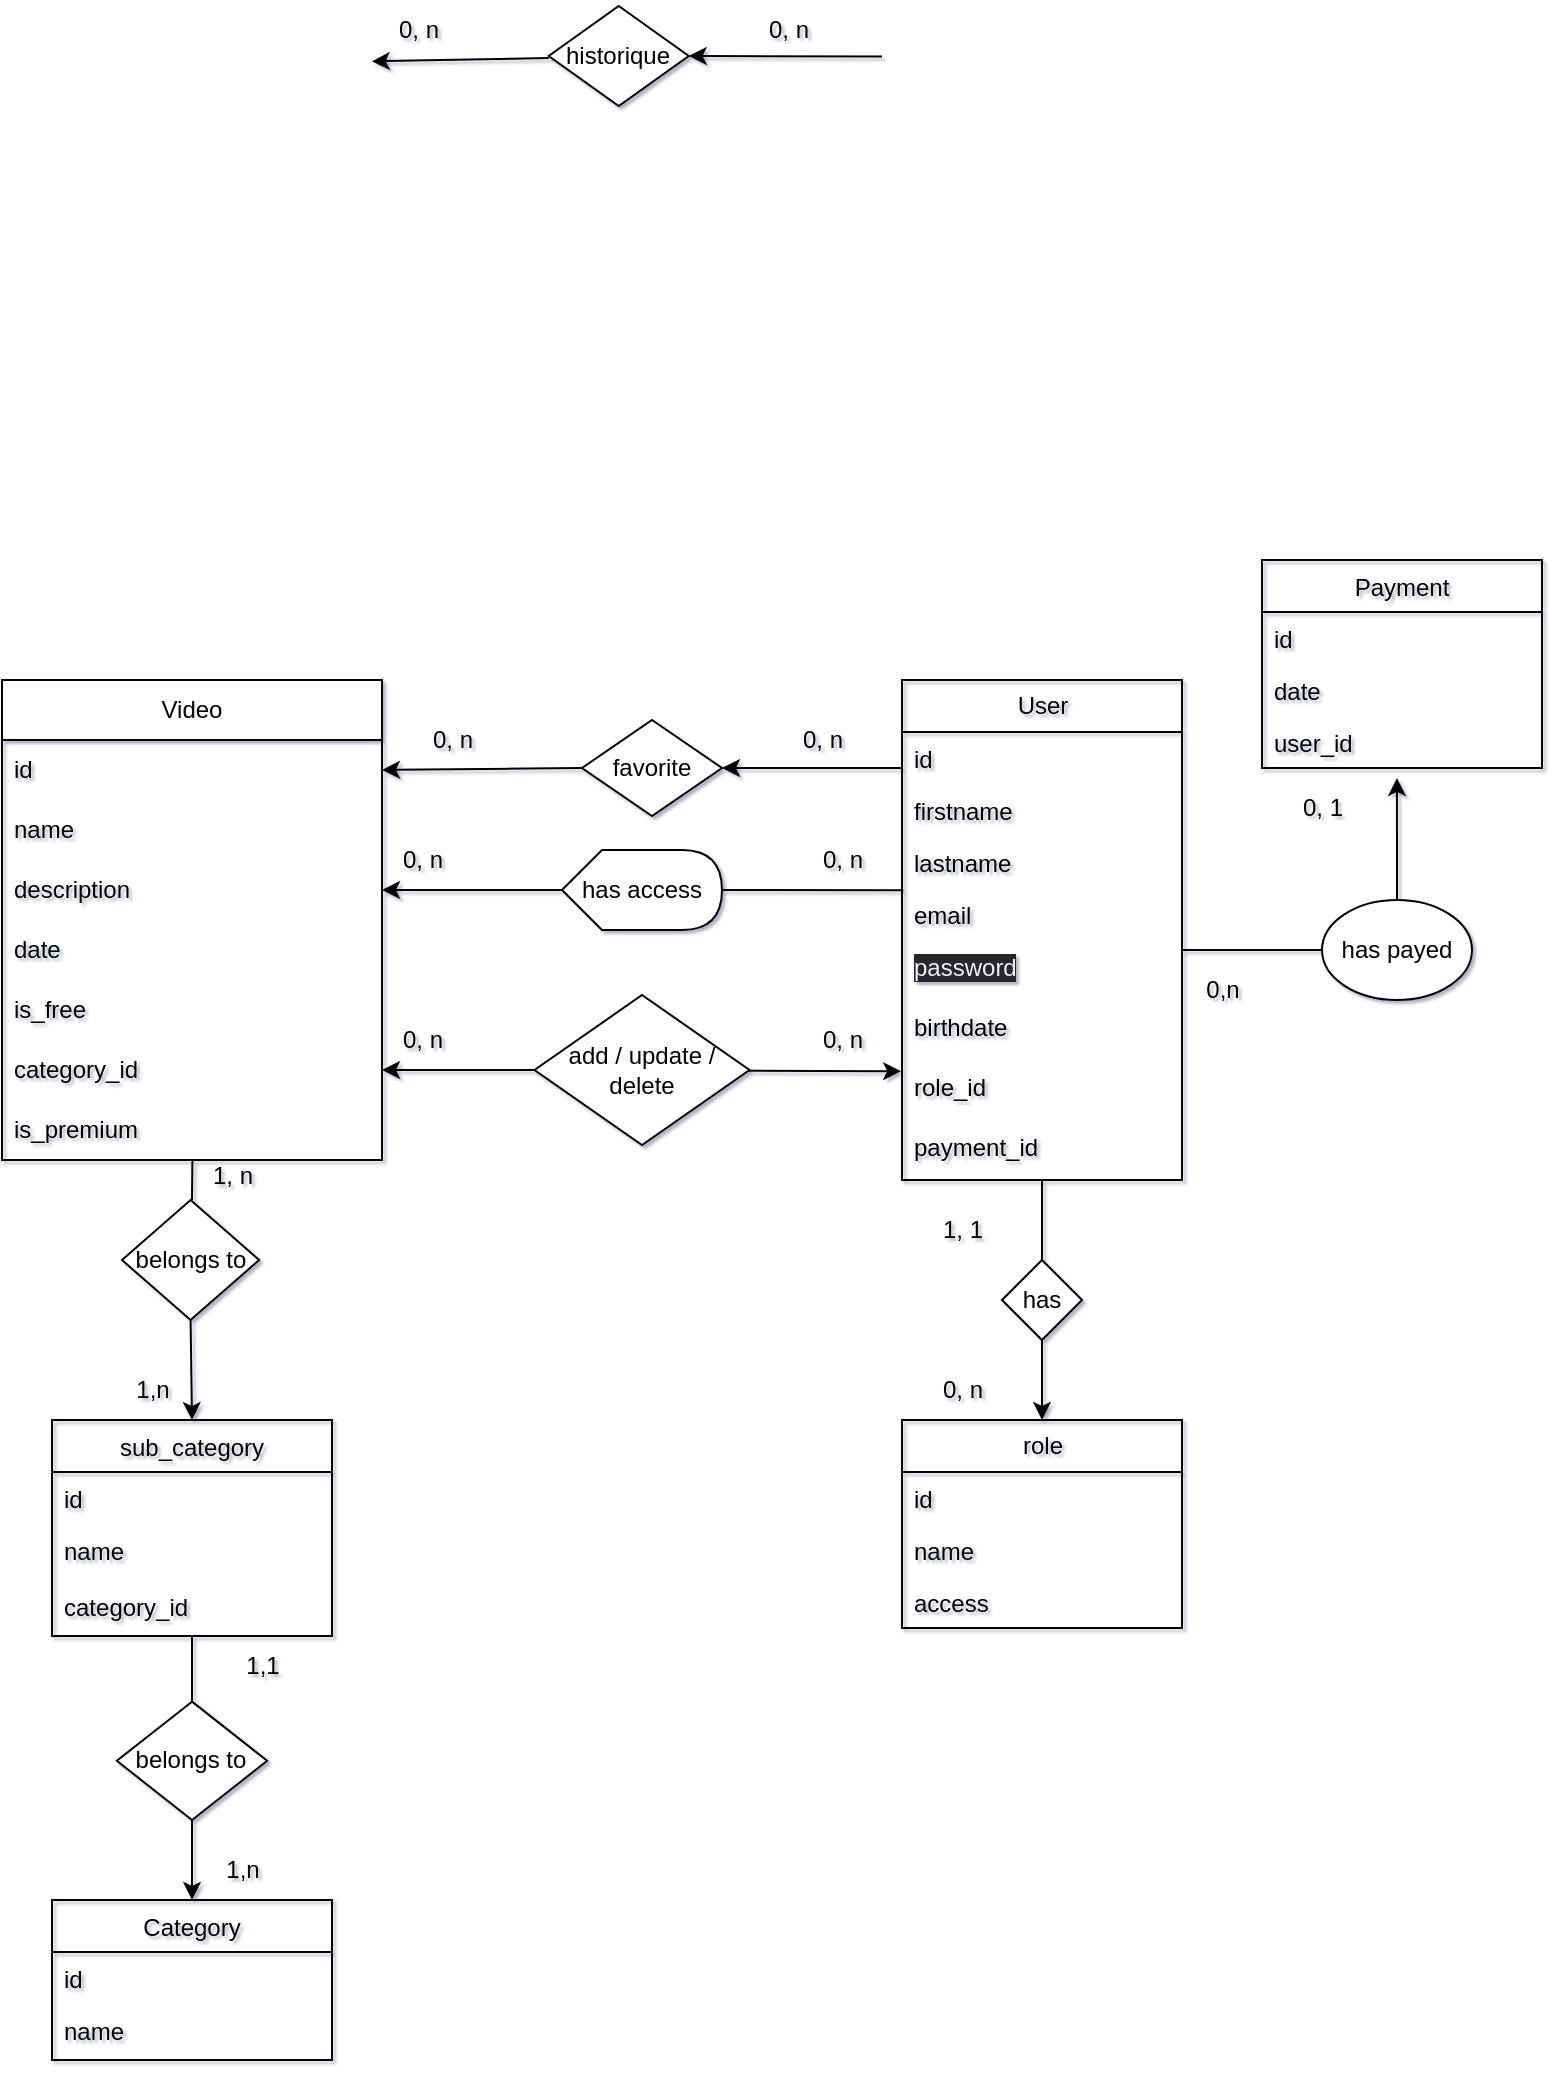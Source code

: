 <mxfile>
    <diagram id="uaoA3VIPOTSZEhaLj86w" name="MCD">
        <mxGraphModel dx="536" dy="827" grid="1" gridSize="10" guides="1" tooltips="1" connect="1" arrows="1" fold="1" page="1" pageScale="1" pageWidth="2000" pageHeight="2000" background="none" math="0" shadow="1">
            <root>
                <mxCell id="0"/>
                <mxCell id="1" parent="0"/>
                <mxCell id="L_8bNsMjMJ93GFnpPLiV-7" value="Video" style="swimlane;fontStyle=0;childLayout=stackLayout;horizontal=1;startSize=30;horizontalStack=0;resizeParent=1;resizeParentMax=0;resizeLast=0;collapsible=1;marginBottom=0;whiteSpace=wrap;html=1;rounded=0;" parent="1" vertex="1">
                    <mxGeometry x="680" y="540" width="190" height="240" as="geometry"/>
                </mxCell>
                <mxCell id="L_8bNsMjMJ93GFnpPLiV-8" value="id" style="text;strokeColor=none;fillColor=none;align=left;verticalAlign=middle;spacingLeft=4;spacingRight=4;overflow=hidden;points=[[0,0.5],[1,0.5]];portConstraint=eastwest;rotatable=0;whiteSpace=wrap;html=1;rounded=0;" parent="L_8bNsMjMJ93GFnpPLiV-7" vertex="1">
                    <mxGeometry y="30" width="190" height="30" as="geometry"/>
                </mxCell>
                <mxCell id="L_8bNsMjMJ93GFnpPLiV-9" value="name" style="text;strokeColor=none;fillColor=none;align=left;verticalAlign=middle;spacingLeft=4;spacingRight=4;overflow=hidden;points=[[0,0.5],[1,0.5]];portConstraint=eastwest;rotatable=0;whiteSpace=wrap;html=1;rounded=0;" parent="L_8bNsMjMJ93GFnpPLiV-7" vertex="1">
                    <mxGeometry y="60" width="190" height="30" as="geometry"/>
                </mxCell>
                <mxCell id="L_8bNsMjMJ93GFnpPLiV-10" value="description" style="text;strokeColor=none;fillColor=none;align=left;verticalAlign=middle;spacingLeft=4;spacingRight=4;overflow=hidden;points=[[0,0.5],[1,0.5]];portConstraint=eastwest;rotatable=0;whiteSpace=wrap;html=1;rounded=0;" parent="L_8bNsMjMJ93GFnpPLiV-7" vertex="1">
                    <mxGeometry y="90" width="190" height="30" as="geometry"/>
                </mxCell>
                <mxCell id="L_8bNsMjMJ93GFnpPLiV-11" value="date" style="text;strokeColor=none;fillColor=none;align=left;verticalAlign=middle;spacingLeft=4;spacingRight=4;overflow=hidden;points=[[0,0.5],[1,0.5]];portConstraint=eastwest;rotatable=0;whiteSpace=wrap;html=1;rounded=0;" parent="L_8bNsMjMJ93GFnpPLiV-7" vertex="1">
                    <mxGeometry y="120" width="190" height="30" as="geometry"/>
                </mxCell>
                <mxCell id="L_8bNsMjMJ93GFnpPLiV-37" value="is_free" style="text;strokeColor=none;fillColor=none;align=left;verticalAlign=middle;spacingLeft=4;spacingRight=4;overflow=hidden;points=[[0,0.5],[1,0.5]];portConstraint=eastwest;rotatable=0;whiteSpace=wrap;html=1;rounded=0;" parent="L_8bNsMjMJ93GFnpPLiV-7" vertex="1">
                    <mxGeometry y="150" width="190" height="30" as="geometry"/>
                </mxCell>
                <mxCell id="NUtEAGHy_NVAd5wBGtWL-39" value="category_id" style="text;strokeColor=none;fillColor=none;align=left;verticalAlign=middle;spacingLeft=4;spacingRight=4;overflow=hidden;points=[[0,0.5],[1,0.5]];portConstraint=eastwest;rotatable=0;whiteSpace=wrap;html=1;rounded=0;" parent="L_8bNsMjMJ93GFnpPLiV-7" vertex="1">
                    <mxGeometry y="180" width="190" height="30" as="geometry"/>
                </mxCell>
                <mxCell id="BiAV2RsuEZXV9vzLQTs2-25" value="is_premium" style="text;strokeColor=none;fillColor=none;align=left;verticalAlign=middle;spacingLeft=4;spacingRight=4;overflow=hidden;points=[[0,0.5],[1,0.5]];portConstraint=eastwest;rotatable=0;whiteSpace=wrap;html=1;rounded=0;" parent="L_8bNsMjMJ93GFnpPLiV-7" vertex="1">
                    <mxGeometry y="210" width="190" height="30" as="geometry"/>
                </mxCell>
                <mxCell id="NUtEAGHy_NVAd5wBGtWL-36" style="edgeStyle=none;html=1;entryX=1;entryY=0.5;entryDx=0;entryDy=0;rounded=0;" parent="1" target="g6TBwO_J7WBDOxAcMcyP-36" edge="1">
                    <mxGeometry relative="1" as="geometry">
                        <mxPoint x="1130" y="584" as="sourcePoint"/>
                    </mxGeometry>
                </mxCell>
                <mxCell id="ZFNHoL1dvjfjtghx4820-29" style="edgeStyle=none;html=1;entryX=0.5;entryY=0;entryDx=0;entryDy=0;startArrow=none;rounded=0;exitX=0.5;exitY=1;exitDx=0;exitDy=0;" parent="1" source="ZFNHoL1dvjfjtghx4820-32" target="ZFNHoL1dvjfjtghx4820-25" edge="1">
                    <mxGeometry relative="1" as="geometry">
                        <mxPoint x="1200" y="920" as="sourcePoint"/>
                    </mxGeometry>
                </mxCell>
                <mxCell id="9fNZZeCM0rs2PwFDYznR-19" value="User" style="swimlane;fontStyle=0;childLayout=stackLayout;horizontal=1;startSize=26;fillColor=none;horizontalStack=0;resizeParent=1;resizeParentMax=0;resizeLast=0;collapsible=1;marginBottom=0;html=1;rounded=0;" parent="1" vertex="1">
                    <mxGeometry x="1130" y="540" width="140" height="250" as="geometry"/>
                </mxCell>
                <mxCell id="9fNZZeCM0rs2PwFDYznR-20" value="id" style="text;strokeColor=none;fillColor=none;align=left;verticalAlign=top;spacingLeft=4;spacingRight=4;overflow=hidden;rotatable=0;points=[[0,0.5],[1,0.5]];portConstraint=eastwest;whiteSpace=wrap;html=1;rounded=0;" parent="9fNZZeCM0rs2PwFDYznR-19" vertex="1">
                    <mxGeometry y="26" width="140" height="26" as="geometry"/>
                </mxCell>
                <mxCell id="9fNZZeCM0rs2PwFDYznR-21" value="firstname" style="text;strokeColor=none;fillColor=none;align=left;verticalAlign=top;spacingLeft=4;spacingRight=4;overflow=hidden;rotatable=0;points=[[0,0.5],[1,0.5]];portConstraint=eastwest;whiteSpace=wrap;html=1;rounded=0;" parent="9fNZZeCM0rs2PwFDYznR-19" vertex="1">
                    <mxGeometry y="52" width="140" height="26" as="geometry"/>
                </mxCell>
                <mxCell id="25" value="lastname" style="text;strokeColor=none;fillColor=none;align=left;verticalAlign=top;spacingLeft=4;spacingRight=4;overflow=hidden;rotatable=0;points=[[0,0.5],[1,0.5]];portConstraint=eastwest;whiteSpace=wrap;html=1;rounded=0;" parent="9fNZZeCM0rs2PwFDYznR-19" vertex="1">
                    <mxGeometry y="78" width="140" height="26" as="geometry"/>
                </mxCell>
                <mxCell id="RnirZhR9fVu3_l-SXtaW-27" value="email&lt;br&gt;" style="text;strokeColor=none;fillColor=none;align=left;verticalAlign=top;spacingLeft=4;spacingRight=4;overflow=hidden;rotatable=0;points=[[0,0.5],[1,0.5]];portConstraint=eastwest;whiteSpace=wrap;html=1;rounded=0;" parent="9fNZZeCM0rs2PwFDYznR-19" vertex="1">
                    <mxGeometry y="104" width="140" height="26" as="geometry"/>
                </mxCell>
                <mxCell id="RnirZhR9fVu3_l-SXtaW-26" value="&lt;span style=&quot;color: rgb(240, 240, 240); font-family: Helvetica; font-size: 12px; font-style: normal; font-variant-ligatures: normal; font-variant-caps: normal; font-weight: 400; letter-spacing: normal; orphans: 2; text-align: left; text-indent: 0px; text-transform: none; widows: 2; word-spacing: 0px; -webkit-text-stroke-width: 0px; background-color: rgb(42, 37, 47); text-decoration-thickness: initial; text-decoration-style: initial; text-decoration-color: initial; float: none; display: inline !important;&quot;&gt;password&lt;/span&gt;" style="text;strokeColor=none;fillColor=none;align=left;verticalAlign=top;spacingLeft=4;spacingRight=4;overflow=hidden;rotatable=0;points=[[0,0.5],[1,0.5]];portConstraint=eastwest;whiteSpace=wrap;html=1;rounded=0;" parent="9fNZZeCM0rs2PwFDYznR-19" vertex="1">
                    <mxGeometry y="130" width="140" height="30" as="geometry"/>
                </mxCell>
                <mxCell id="9fNZZeCM0rs2PwFDYznR-22" value="birthdate" style="text;strokeColor=none;fillColor=none;align=left;verticalAlign=top;spacingLeft=4;spacingRight=4;overflow=hidden;rotatable=0;points=[[0,0.5],[1,0.5]];portConstraint=eastwest;whiteSpace=wrap;html=1;rounded=0;" parent="9fNZZeCM0rs2PwFDYznR-19" vertex="1">
                    <mxGeometry y="160" width="140" height="30" as="geometry"/>
                </mxCell>
                <mxCell id="x48QGIkwik4MsXpRRgGH-26" value="role_id" style="text;strokeColor=none;fillColor=none;align=left;verticalAlign=top;spacingLeft=4;spacingRight=4;overflow=hidden;rotatable=0;points=[[0,0.5],[1,0.5]];portConstraint=eastwest;whiteSpace=wrap;html=1;rounded=0;" parent="9fNZZeCM0rs2PwFDYznR-19" vertex="1">
                    <mxGeometry y="190" width="140" height="30" as="geometry"/>
                </mxCell>
                <mxCell id="KxeRnxp0VntX--bma_UV-25" value="payment_id" style="text;strokeColor=none;fillColor=none;align=left;verticalAlign=top;spacingLeft=4;spacingRight=4;overflow=hidden;rotatable=0;points=[[0,0.5],[1,0.5]];portConstraint=eastwest;whiteSpace=wrap;html=1;rounded=0;" parent="9fNZZeCM0rs2PwFDYznR-19" vertex="1">
                    <mxGeometry y="220" width="140" height="30" as="geometry"/>
                </mxCell>
                <mxCell id="NUtEAGHy_NVAd5wBGtWL-31" style="edgeStyle=none;html=1;entryX=0.5;entryY=0;entryDx=0;entryDy=0;startArrow=none;exitX=0.5;exitY=1;exitDx=0;exitDy=0;rounded=0;" parent="1" source="g6TBwO_J7WBDOxAcMcyP-35" target="RnirZhR9fVu3_l-SXtaW-20" edge="1">
                    <mxGeometry relative="1" as="geometry">
                        <mxPoint x="875" y="840" as="targetPoint"/>
                        <mxPoint x="785" y="915" as="sourcePoint"/>
                    </mxGeometry>
                </mxCell>
                <mxCell id="8PBf5rZc-h8Lww-FZCgt-25" style="edgeStyle=none;html=1;entryX=0.5;entryY=0;entryDx=0;entryDy=0;startArrow=none;exitX=0.5;exitY=1;exitDx=0;exitDy=0;" parent="1" source="8PBf5rZc-h8Lww-FZCgt-26" target="cCSpjDRhV05uS-plZCm0-25" edge="1">
                    <mxGeometry relative="1" as="geometry">
                        <mxPoint x="775.003" y="1119.998" as="sourcePoint"/>
                    </mxGeometry>
                </mxCell>
                <mxCell id="RnirZhR9fVu3_l-SXtaW-20" value="sub_category" style="swimlane;fontStyle=0;childLayout=stackLayout;horizontal=1;startSize=26;fillColor=none;horizontalStack=0;resizeParent=1;resizeParentMax=0;resizeLast=0;collapsible=1;marginBottom=0;rounded=0;" parent="1" vertex="1">
                    <mxGeometry x="705.01" y="910" width="140" height="108" as="geometry"/>
                </mxCell>
                <mxCell id="RnirZhR9fVu3_l-SXtaW-21" value="id" style="text;strokeColor=none;fillColor=none;align=left;verticalAlign=top;spacingLeft=4;spacingRight=4;overflow=hidden;rotatable=0;points=[[0,0.5],[1,0.5]];portConstraint=eastwest;rounded=0;" parent="RnirZhR9fVu3_l-SXtaW-20" vertex="1">
                    <mxGeometry y="26" width="140" height="26" as="geometry"/>
                </mxCell>
                <mxCell id="RnirZhR9fVu3_l-SXtaW-22" value="name&#10;" style="text;strokeColor=none;fillColor=none;align=left;verticalAlign=top;spacingLeft=4;spacingRight=4;overflow=hidden;rotatable=0;points=[[0,0.5],[1,0.5]];portConstraint=eastwest;rounded=0;" parent="RnirZhR9fVu3_l-SXtaW-20" vertex="1">
                    <mxGeometry y="52" width="140" height="28" as="geometry"/>
                </mxCell>
                <mxCell id="8PBf5rZc-h8Lww-FZCgt-31" value="category_id" style="text;strokeColor=none;fillColor=none;align=left;verticalAlign=top;spacingLeft=4;spacingRight=4;overflow=hidden;rotatable=0;points=[[0,0.5],[1,0.5]];portConstraint=eastwest;rounded=0;" parent="RnirZhR9fVu3_l-SXtaW-20" vertex="1">
                    <mxGeometry y="80" width="140" height="28" as="geometry"/>
                </mxCell>
                <mxCell id="RnirZhR9fVu3_l-SXtaW-28" style="edgeStyle=none;html=1;exitX=0;exitY=0.5;exitDx=0;exitDy=0;entryX=1;entryY=0.5;entryDx=0;entryDy=0;startArrow=none;rounded=0;" parent="1" source="L_8bNsMjMJ93GFnpPLiV-34" target="L_8bNsMjMJ93GFnpPLiV-10" edge="1">
                    <mxGeometry relative="1" as="geometry"/>
                </mxCell>
                <mxCell id="RnirZhR9fVu3_l-SXtaW-29" value="0, n" style="text;html=1;align=center;verticalAlign=middle;resizable=0;points=[];autosize=1;strokeColor=none;fillColor=none;rounded=0;" parent="1" vertex="1">
                    <mxGeometry x="1080" y="615" width="40" height="30" as="geometry"/>
                </mxCell>
                <mxCell id="RnirZhR9fVu3_l-SXtaW-30" value="0, n" style="text;html=1;align=center;verticalAlign=middle;resizable=0;points=[];autosize=1;strokeColor=none;fillColor=none;rounded=0;" parent="1" vertex="1">
                    <mxGeometry x="870" y="615" width="40" height="30" as="geometry"/>
                </mxCell>
                <mxCell id="L_8bNsMjMJ93GFnpPLiV-33" value="" style="edgeStyle=none;html=1;exitX=0.005;exitY=0.045;exitDx=0;exitDy=0;entryX=1;entryY=0.5;entryDx=0;entryDy=0;endArrow=none;exitPerimeter=0;rounded=0;" parent="1" source="RnirZhR9fVu3_l-SXtaW-27" target="L_8bNsMjMJ93GFnpPLiV-34" edge="1">
                    <mxGeometry relative="1" as="geometry">
                        <mxPoint x="1140" y="651.0" as="sourcePoint"/>
                        <mxPoint x="870" y="645" as="targetPoint"/>
                    </mxGeometry>
                </mxCell>
                <mxCell id="L_8bNsMjMJ93GFnpPLiV-34" value="has access" style="shape=display;whiteSpace=wrap;html=1;rounded=0;" parent="1" vertex="1">
                    <mxGeometry x="960" y="625" width="80" height="40" as="geometry"/>
                </mxCell>
                <mxCell id="NUtEAGHy_NVAd5wBGtWL-30" style="edgeStyle=none;html=1;exitX=0;exitY=0.5;exitDx=0;exitDy=0;entryX=-0.003;entryY=0.187;entryDx=0;entryDy=0;entryPerimeter=0;rounded=0;" parent="1" source="g6TBwO_J7WBDOxAcMcyP-25" target="x48QGIkwik4MsXpRRgGH-26" edge="1">
                    <mxGeometry relative="1" as="geometry">
                        <mxPoint x="670" y="910.66" as="targetPoint"/>
                        <Array as="points"/>
                    </mxGeometry>
                </mxCell>
                <mxCell id="g6TBwO_J7WBDOxAcMcyP-25" value="add / update / delete" style="rhombus;whiteSpace=wrap;html=1;rounded=0;" parent="1" vertex="1">
                    <mxGeometry x="946.25" y="697.5" width="107.5" height="75" as="geometry"/>
                </mxCell>
                <mxCell id="g6TBwO_J7WBDOxAcMcyP-26" value="" style="endArrow=classic;html=1;exitX=0;exitY=0.5;exitDx=0;exitDy=0;entryX=1;entryY=0.5;entryDx=0;entryDy=0;rounded=0;" parent="1" source="g6TBwO_J7WBDOxAcMcyP-25" target="NUtEAGHy_NVAd5wBGtWL-39" edge="1">
                    <mxGeometry width="50" height="50" relative="1" as="geometry">
                        <mxPoint x="940" y="830.66" as="sourcePoint"/>
                        <mxPoint x="860" y="750" as="targetPoint"/>
                        <Array as="points"/>
                    </mxGeometry>
                </mxCell>
                <mxCell id="NUtEAGHy_NVAd5wBGtWL-40" style="edgeStyle=none;html=1;entryX=1;entryY=0.5;entryDx=0;entryDy=0;rounded=0;" parent="1" target="L_8bNsMjMJ93GFnpPLiV-8" edge="1">
                    <mxGeometry relative="1" as="geometry">
                        <mxPoint x="970" y="584" as="sourcePoint"/>
                    </mxGeometry>
                </mxCell>
                <mxCell id="g6TBwO_J7WBDOxAcMcyP-36" value="favorite" style="rhombus;whiteSpace=wrap;html=1;rounded=0;" parent="1" vertex="1">
                    <mxGeometry x="970" y="560" width="70" height="48" as="geometry"/>
                </mxCell>
                <mxCell id="NUtEAGHy_NVAd5wBGtWL-35" value="" style="edgeStyle=none;html=1;endArrow=none;rounded=0;exitX=0.501;exitY=0.999;exitDx=0;exitDy=0;exitPerimeter=0;" parent="1" source="BiAV2RsuEZXV9vzLQTs2-25" edge="1">
                    <mxGeometry relative="1" as="geometry">
                        <mxPoint x="775" y="800" as="targetPoint"/>
                        <mxPoint x="775" y="748" as="sourcePoint"/>
                        <Array as="points"/>
                    </mxGeometry>
                </mxCell>
                <mxCell id="g6TBwO_J7WBDOxAcMcyP-35" value="belongs to" style="rhombus;whiteSpace=wrap;html=1;rounded=0;" parent="1" vertex="1">
                    <mxGeometry x="740" y="800" width="68.57" height="60" as="geometry"/>
                </mxCell>
                <mxCell id="NUtEAGHy_NVAd5wBGtWL-41" value="0, n" style="text;html=1;align=center;verticalAlign=middle;resizable=0;points=[];autosize=1;strokeColor=none;fillColor=none;rounded=0;" parent="1" vertex="1">
                    <mxGeometry x="1070" y="555" width="40" height="30" as="geometry"/>
                </mxCell>
                <mxCell id="NUtEAGHy_NVAd5wBGtWL-42" value="0, n" style="text;html=1;align=center;verticalAlign=middle;resizable=0;points=[];autosize=1;strokeColor=none;fillColor=none;rounded=0;" parent="1" vertex="1">
                    <mxGeometry x="885" y="555" width="40" height="30" as="geometry"/>
                </mxCell>
                <mxCell id="Mc6BgI8urGvDf0fYydQP-25" value="1, n" style="text;html=1;align=center;verticalAlign=middle;resizable=0;points=[];autosize=1;strokeColor=none;fillColor=none;rounded=0;" parent="1" vertex="1">
                    <mxGeometry x="775" y="772.5" width="40" height="30" as="geometry"/>
                </mxCell>
                <mxCell id="Mc6BgI8urGvDf0fYydQP-26" value="1,n" style="text;html=1;align=center;verticalAlign=middle;resizable=0;points=[];autosize=1;strokeColor=none;fillColor=none;rounded=0;" parent="1" vertex="1">
                    <mxGeometry x="735" y="880" width="40" height="30" as="geometry"/>
                </mxCell>
                <mxCell id="9Q705Vj6sk4ejyV617RU-25" style="edgeStyle=none;html=1;entryX=1;entryY=0.5;entryDx=0;entryDy=0;exitX=-0.024;exitY=0.174;exitDx=0;exitDy=0;exitPerimeter=0;rounded=0;" parent="1" target="9Q705Vj6sk4ejyV617RU-27" edge="1">
                    <mxGeometry relative="1" as="geometry">
                        <mxPoint x="1120" y="228.22" as="sourcePoint"/>
                    </mxGeometry>
                </mxCell>
                <mxCell id="9Q705Vj6sk4ejyV617RU-26" style="edgeStyle=none;html=1;entryX=-0.087;entryY=1.022;entryDx=0;entryDy=0;entryPerimeter=0;rounded=0;" parent="1" target="9Q705Vj6sk4ejyV617RU-29" edge="1">
                    <mxGeometry relative="1" as="geometry">
                        <mxPoint x="953.36" y="229" as="sourcePoint"/>
                        <mxPoint x="853.36" y="230" as="targetPoint"/>
                    </mxGeometry>
                </mxCell>
                <mxCell id="9Q705Vj6sk4ejyV617RU-27" value="historique" style="rhombus;whiteSpace=wrap;html=1;rounded=0;" parent="1" vertex="1">
                    <mxGeometry x="953.36" y="203" width="70" height="50" as="geometry"/>
                </mxCell>
                <mxCell id="9Q705Vj6sk4ejyV617RU-28" value="0, n" style="text;html=1;align=center;verticalAlign=middle;resizable=0;points=[];autosize=1;strokeColor=none;fillColor=none;rounded=0;" parent="1" vertex="1">
                    <mxGeometry x="1053.36" y="200" width="40" height="30" as="geometry"/>
                </mxCell>
                <mxCell id="9Q705Vj6sk4ejyV617RU-29" value="0, n" style="text;html=1;align=center;verticalAlign=middle;resizable=0;points=[];autosize=1;strokeColor=none;fillColor=none;rounded=0;" parent="1" vertex="1">
                    <mxGeometry x="868.36" y="200" width="40" height="30" as="geometry"/>
                </mxCell>
                <mxCell id="ZFNHoL1dvjfjtghx4820-25" value="role" style="swimlane;fontStyle=0;childLayout=stackLayout;horizontal=1;startSize=26;fillColor=none;horizontalStack=0;resizeParent=1;resizeParentMax=0;resizeLast=0;collapsible=1;marginBottom=0;html=1;rounded=0;" parent="1" vertex="1">
                    <mxGeometry x="1130" y="910" width="140" height="104" as="geometry"/>
                </mxCell>
                <mxCell id="ZFNHoL1dvjfjtghx4820-26" value="id" style="text;strokeColor=none;fillColor=none;align=left;verticalAlign=top;spacingLeft=4;spacingRight=4;overflow=hidden;rotatable=0;points=[[0,0.5],[1,0.5]];portConstraint=eastwest;whiteSpace=wrap;html=1;rounded=0;" parent="ZFNHoL1dvjfjtghx4820-25" vertex="1">
                    <mxGeometry y="26" width="140" height="26" as="geometry"/>
                </mxCell>
                <mxCell id="ZFNHoL1dvjfjtghx4820-27" value="name" style="text;strokeColor=none;fillColor=none;align=left;verticalAlign=top;spacingLeft=4;spacingRight=4;overflow=hidden;rotatable=0;points=[[0,0.5],[1,0.5]];portConstraint=eastwest;whiteSpace=wrap;html=1;rounded=0;" parent="ZFNHoL1dvjfjtghx4820-25" vertex="1">
                    <mxGeometry y="52" width="140" height="26" as="geometry"/>
                </mxCell>
                <mxCell id="TSUJck2x12VRzBZJ2enX-25" value="access" style="text;strokeColor=none;fillColor=none;align=left;verticalAlign=top;spacingLeft=4;spacingRight=4;overflow=hidden;rotatable=0;points=[[0,0.5],[1,0.5]];portConstraint=eastwest;whiteSpace=wrap;html=1;rounded=0;" parent="ZFNHoL1dvjfjtghx4820-25" vertex="1">
                    <mxGeometry y="78" width="140" height="26" as="geometry"/>
                </mxCell>
                <mxCell id="ZFNHoL1dvjfjtghx4820-31" value="" style="edgeStyle=none;html=1;entryX=0.5;entryY=0;entryDx=0;entryDy=0;endArrow=none;rounded=0;" parent="1" source="9fNZZeCM0rs2PwFDYznR-19" target="ZFNHoL1dvjfjtghx4820-32" edge="1">
                    <mxGeometry relative="1" as="geometry">
                        <mxPoint x="1200" y="730" as="sourcePoint"/>
                        <mxPoint x="1200" y="842" as="targetPoint"/>
                    </mxGeometry>
                </mxCell>
                <mxCell id="ZFNHoL1dvjfjtghx4820-32" value="has" style="rhombus;whiteSpace=wrap;html=1;rounded=0;" parent="1" vertex="1">
                    <mxGeometry x="1180" y="830" width="40" height="40" as="geometry"/>
                </mxCell>
                <mxCell id="ZFNHoL1dvjfjtghx4820-33" value="1, 1" style="text;html=1;align=center;verticalAlign=middle;resizable=0;points=[];autosize=1;strokeColor=none;fillColor=none;rounded=0;" parent="1" vertex="1">
                    <mxGeometry x="1140" y="800" width="40" height="30" as="geometry"/>
                </mxCell>
                <mxCell id="ZFNHoL1dvjfjtghx4820-34" value="0, n" style="text;html=1;align=center;verticalAlign=middle;resizable=0;points=[];autosize=1;strokeColor=none;fillColor=none;rounded=0;" parent="1" vertex="1">
                    <mxGeometry x="1140" y="880" width="40" height="30" as="geometry"/>
                </mxCell>
                <mxCell id="g-7vgaoVGtbg4EE6pyxx-25" value="Payment" style="swimlane;fontStyle=0;childLayout=stackLayout;horizontal=1;startSize=26;fillColor=none;horizontalStack=0;resizeParent=1;resizeParentMax=0;resizeLast=0;collapsible=1;marginBottom=0;rounded=0;" parent="1" vertex="1">
                    <mxGeometry x="1310" y="480" width="140" height="104" as="geometry"/>
                </mxCell>
                <mxCell id="g-7vgaoVGtbg4EE6pyxx-26" value="id" style="text;strokeColor=none;fillColor=none;align=left;verticalAlign=top;spacingLeft=4;spacingRight=4;overflow=hidden;rotatable=0;points=[[0,0.5],[1,0.5]];portConstraint=eastwest;rounded=0;" parent="g-7vgaoVGtbg4EE6pyxx-25" vertex="1">
                    <mxGeometry y="26" width="140" height="26" as="geometry"/>
                </mxCell>
                <mxCell id="g-7vgaoVGtbg4EE6pyxx-28" value="date" style="text;strokeColor=none;fillColor=none;align=left;verticalAlign=top;spacingLeft=4;spacingRight=4;overflow=hidden;rotatable=0;points=[[0,0.5],[1,0.5]];portConstraint=eastwest;rounded=0;" parent="g-7vgaoVGtbg4EE6pyxx-25" vertex="1">
                    <mxGeometry y="52" width="140" height="26" as="geometry"/>
                </mxCell>
                <mxCell id="s9G799sHE5MDW9-Ki8M3-25" value="user_id" style="text;strokeColor=none;fillColor=none;align=left;verticalAlign=top;spacingLeft=4;spacingRight=4;overflow=hidden;rotatable=0;points=[[0,0.5],[1,0.5]];portConstraint=eastwest;rounded=0;" parent="g-7vgaoVGtbg4EE6pyxx-25" vertex="1">
                    <mxGeometry y="78" width="140" height="26" as="geometry"/>
                </mxCell>
                <mxCell id="8ZXvlXvtWABD4cwIGvBc-30" style="edgeStyle=none;html=1;exitX=0.5;exitY=0;exitDx=0;exitDy=0;startArrow=none;entryX=0.482;entryY=1.192;entryDx=0;entryDy=0;entryPerimeter=0;" parent="1" source="g-7vgaoVGtbg4EE6pyxx-30" target="s9G799sHE5MDW9-Ki8M3-25" edge="1">
                    <mxGeometry relative="1" as="geometry">
                        <mxPoint x="1370" y="560" as="targetPoint"/>
                        <Array as="points"/>
                    </mxGeometry>
                </mxCell>
                <mxCell id="MARSxKGa5A-1fX1n31F--31" value="" style="edgeStyle=none;html=1;entryX=0;entryY=0.5;entryDx=0;entryDy=0;endArrow=none;" parent="1" target="g-7vgaoVGtbg4EE6pyxx-30" edge="1">
                    <mxGeometry relative="1" as="geometry">
                        <mxPoint x="1493.22" y="586.82" as="targetPoint"/>
                        <Array as="points"/>
                        <mxPoint x="1270" y="675" as="sourcePoint"/>
                    </mxGeometry>
                </mxCell>
                <mxCell id="g-7vgaoVGtbg4EE6pyxx-30" value="has payed" style="ellipse;whiteSpace=wrap;html=1;" parent="1" vertex="1">
                    <mxGeometry x="1340" y="650" width="75" height="50" as="geometry"/>
                </mxCell>
                <mxCell id="g-7vgaoVGtbg4EE6pyxx-32" value="0,n" style="text;html=1;align=center;verticalAlign=middle;resizable=0;points=[];autosize=1;strokeColor=none;fillColor=none;" parent="1" vertex="1">
                    <mxGeometry x="1270" y="680" width="40" height="30" as="geometry"/>
                </mxCell>
                <mxCell id="pL327y7G71KzU-2k3UK--32" value="0, 1" style="text;html=1;align=center;verticalAlign=middle;resizable=0;points=[];autosize=1;strokeColor=none;fillColor=none;" parent="1" vertex="1">
                    <mxGeometry x="1320" y="589" width="40" height="30" as="geometry"/>
                </mxCell>
                <mxCell id="eIAcmVXnuglADGOaML17-25" value="0, n" style="text;html=1;align=center;verticalAlign=middle;resizable=0;points=[];autosize=1;strokeColor=none;fillColor=none;rounded=0;" parent="1" vertex="1">
                    <mxGeometry x="870" y="705" width="40" height="30" as="geometry"/>
                </mxCell>
                <mxCell id="eIAcmVXnuglADGOaML17-26" value="0, n" style="text;html=1;align=center;verticalAlign=middle;resizable=0;points=[];autosize=1;strokeColor=none;fillColor=none;rounded=0;" parent="1" vertex="1">
                    <mxGeometry x="1080" y="705" width="40" height="30" as="geometry"/>
                </mxCell>
                <mxCell id="cCSpjDRhV05uS-plZCm0-25" value="Category" style="swimlane;fontStyle=0;childLayout=stackLayout;horizontal=1;startSize=26;fillColor=none;horizontalStack=0;resizeParent=1;resizeParentMax=0;resizeLast=0;collapsible=1;marginBottom=0;rounded=0;" parent="1" vertex="1">
                    <mxGeometry x="705" y="1150" width="140" height="80" as="geometry"/>
                </mxCell>
                <mxCell id="cCSpjDRhV05uS-plZCm0-26" value="id" style="text;strokeColor=none;fillColor=none;align=left;verticalAlign=top;spacingLeft=4;spacingRight=4;overflow=hidden;rotatable=0;points=[[0,0.5],[1,0.5]];portConstraint=eastwest;rounded=0;" parent="cCSpjDRhV05uS-plZCm0-25" vertex="1">
                    <mxGeometry y="26" width="140" height="26" as="geometry"/>
                </mxCell>
                <mxCell id="cCSpjDRhV05uS-plZCm0-27" value="name&#10;" style="text;strokeColor=none;fillColor=none;align=left;verticalAlign=top;spacingLeft=4;spacingRight=4;overflow=hidden;rotatable=0;points=[[0,0.5],[1,0.5]];portConstraint=eastwest;rounded=0;" parent="cCSpjDRhV05uS-plZCm0-25" vertex="1">
                    <mxGeometry y="52" width="140" height="28" as="geometry"/>
                </mxCell>
                <mxCell id="8PBf5rZc-h8Lww-FZCgt-27" value="" style="edgeStyle=none;html=1;entryX=0.5;entryY=0;entryDx=0;entryDy=0;endArrow=none;" parent="1" source="RnirZhR9fVu3_l-SXtaW-20" target="8PBf5rZc-h8Lww-FZCgt-26" edge="1">
                    <mxGeometry relative="1" as="geometry">
                        <mxPoint x="775.0" y="995" as="sourcePoint"/>
                        <mxPoint x="775.0" y="1110.0" as="targetPoint"/>
                    </mxGeometry>
                </mxCell>
                <mxCell id="8PBf5rZc-h8Lww-FZCgt-26" value="belongs to" style="rhombus;whiteSpace=wrap;html=1;" parent="1" vertex="1">
                    <mxGeometry x="737.42" y="1050.83" width="75.17" height="59.17" as="geometry"/>
                </mxCell>
                <mxCell id="IVwtytz6U0_nrHfUuLFf-26" value="1,n" style="text;html=1;align=center;verticalAlign=middle;resizable=0;points=[];autosize=1;strokeColor=none;fillColor=none;" parent="1" vertex="1">
                    <mxGeometry x="780" y="1120" width="40" height="30" as="geometry"/>
                </mxCell>
                <mxCell id="IVwtytz6U0_nrHfUuLFf-27" value="1,1" style="text;html=1;align=center;verticalAlign=middle;resizable=0;points=[];autosize=1;strokeColor=none;fillColor=none;" parent="1" vertex="1">
                    <mxGeometry x="790" y="1018" width="40" height="30" as="geometry"/>
                </mxCell>
            </root>
        </mxGraphModel>
    </diagram>
    <diagram id="qna6OdZYFj39_xBoDFOX" name="MLD">
        <mxGraphModel dx="1838" dy="827" grid="1" gridSize="10" guides="1" tooltips="1" connect="1" arrows="1" fold="1" page="1" pageScale="1" pageWidth="2000" pageHeight="2000" math="0" shadow="0">
            <root>
                <mxCell id="0"/>
                <mxCell id="1" parent="0"/>
                <mxCell id="f7MWgLpxaZ7pCK8KEOco-1" value="Video" style="swimlane;fontStyle=0;childLayout=stackLayout;horizontal=1;startSize=30;horizontalStack=0;resizeParent=1;resizeParentMax=0;resizeLast=0;collapsible=1;marginBottom=0;whiteSpace=wrap;html=1;" parent="1" vertex="1">
                    <mxGeometry x="430" y="560" width="160" height="240" as="geometry"/>
                </mxCell>
                <mxCell id="f7MWgLpxaZ7pCK8KEOco-2" value="id" style="text;strokeColor=none;fillColor=none;align=left;verticalAlign=middle;spacingLeft=4;spacingRight=4;overflow=hidden;points=[[0,0.5],[1,0.5]];portConstraint=eastwest;rotatable=0;whiteSpace=wrap;html=1;" parent="f7MWgLpxaZ7pCK8KEOco-1" vertex="1">
                    <mxGeometry y="30" width="160" height="30" as="geometry"/>
                </mxCell>
                <mxCell id="f7MWgLpxaZ7pCK8KEOco-3" value="name" style="text;strokeColor=none;fillColor=none;align=left;verticalAlign=middle;spacingLeft=4;spacingRight=4;overflow=hidden;points=[[0,0.5],[1,0.5]];portConstraint=eastwest;rotatable=0;whiteSpace=wrap;html=1;" parent="f7MWgLpxaZ7pCK8KEOco-1" vertex="1">
                    <mxGeometry y="60" width="160" height="30" as="geometry"/>
                </mxCell>
                <mxCell id="f7MWgLpxaZ7pCK8KEOco-4" value="description" style="text;strokeColor=none;fillColor=none;align=left;verticalAlign=middle;spacingLeft=4;spacingRight=4;overflow=hidden;points=[[0,0.5],[1,0.5]];portConstraint=eastwest;rotatable=0;whiteSpace=wrap;html=1;" parent="f7MWgLpxaZ7pCK8KEOco-1" vertex="1">
                    <mxGeometry y="90" width="160" height="30" as="geometry"/>
                </mxCell>
                <mxCell id="f7MWgLpxaZ7pCK8KEOco-5" value="date" style="text;strokeColor=none;fillColor=none;align=left;verticalAlign=middle;spacingLeft=4;spacingRight=4;overflow=hidden;points=[[0,0.5],[1,0.5]];portConstraint=eastwest;rotatable=0;whiteSpace=wrap;html=1;" parent="f7MWgLpxaZ7pCK8KEOco-1" vertex="1">
                    <mxGeometry y="120" width="160" height="30" as="geometry"/>
                </mxCell>
                <mxCell id="NAdeIDzmDJBpAccb-XTS-1" value="is_premium" style="text;strokeColor=none;fillColor=none;align=left;verticalAlign=middle;spacingLeft=4;spacingRight=4;overflow=hidden;points=[[0,0.5],[1,0.5]];portConstraint=eastwest;rotatable=0;whiteSpace=wrap;html=1;" parent="f7MWgLpxaZ7pCK8KEOco-1" vertex="1">
                    <mxGeometry y="150" width="160" height="30" as="geometry"/>
                </mxCell>
                <mxCell id="NAdeIDzmDJBpAccb-XTS-3" value="is_free" style="text;strokeColor=none;fillColor=none;align=left;verticalAlign=middle;spacingLeft=4;spacingRight=4;overflow=hidden;points=[[0,0.5],[1,0.5]];portConstraint=eastwest;rotatable=0;whiteSpace=wrap;html=1;" parent="f7MWgLpxaZ7pCK8KEOco-1" vertex="1">
                    <mxGeometry y="180" width="160" height="30" as="geometry"/>
                </mxCell>
                <mxCell id="NAdeIDzmDJBpAccb-XTS-4" value="requires_account" style="text;strokeColor=none;fillColor=none;align=left;verticalAlign=middle;spacingLeft=4;spacingRight=4;overflow=hidden;points=[[0,0.5],[1,0.5]];portConstraint=eastwest;rotatable=0;whiteSpace=wrap;html=1;" parent="f7MWgLpxaZ7pCK8KEOco-1" vertex="1">
                    <mxGeometry y="210" width="160" height="30" as="geometry"/>
                </mxCell>
                <mxCell id="uEdXuS8a_4xdHpS3mz2y-5" style="edgeStyle=none;html=1;entryX=1.005;entryY=0.863;entryDx=0;entryDy=0;entryPerimeter=0;exitX=0.006;exitY=0.203;exitDx=0;exitDy=0;exitPerimeter=0;" parent="1" source="f7MWgLpxaZ7pCK8KEOco-19" target="uEdXuS8a_4xdHpS3mz2y-2" edge="1">
                    <mxGeometry relative="1" as="geometry">
                        <Array as="points"/>
                    </mxGeometry>
                </mxCell>
                <mxCell id="f7MWgLpxaZ7pCK8KEOco-15" value="User" style="swimlane;fontStyle=0;childLayout=stackLayout;horizontal=1;startSize=26;fillColor=none;horizontalStack=0;resizeParent=1;resizeParentMax=0;resizeLast=0;collapsible=1;marginBottom=0;html=1;" parent="1" vertex="1">
                    <mxGeometry x="920" y="580" width="140" height="220" as="geometry"/>
                </mxCell>
                <mxCell id="f7MWgLpxaZ7pCK8KEOco-16" value="id" style="text;strokeColor=none;fillColor=none;align=left;verticalAlign=top;spacingLeft=4;spacingRight=4;overflow=hidden;rotatable=0;points=[[0,0.5],[1,0.5]];portConstraint=eastwest;whiteSpace=wrap;html=1;" parent="f7MWgLpxaZ7pCK8KEOco-15" vertex="1">
                    <mxGeometry y="26" width="140" height="26" as="geometry"/>
                </mxCell>
                <mxCell id="f7MWgLpxaZ7pCK8KEOco-17" value="firstname" style="text;strokeColor=none;fillColor=none;align=left;verticalAlign=top;spacingLeft=4;spacingRight=4;overflow=hidden;rotatable=0;points=[[0,0.5],[1,0.5]];portConstraint=eastwest;whiteSpace=wrap;html=1;" parent="f7MWgLpxaZ7pCK8KEOco-15" vertex="1">
                    <mxGeometry y="52" width="140" height="26" as="geometry"/>
                </mxCell>
                <mxCell id="f7MWgLpxaZ7pCK8KEOco-18" value="lastname" style="text;strokeColor=none;fillColor=none;align=left;verticalAlign=top;spacingLeft=4;spacingRight=4;overflow=hidden;rotatable=0;points=[[0,0.5],[1,0.5]];portConstraint=eastwest;whiteSpace=wrap;html=1;" parent="f7MWgLpxaZ7pCK8KEOco-15" vertex="1">
                    <mxGeometry y="78" width="140" height="26" as="geometry"/>
                </mxCell>
                <mxCell id="f7MWgLpxaZ7pCK8KEOco-19" value="email&lt;br&gt;" style="text;strokeColor=none;fillColor=none;align=left;verticalAlign=top;spacingLeft=4;spacingRight=4;overflow=hidden;rotatable=0;points=[[0,0.5],[1,0.5]];portConstraint=eastwest;whiteSpace=wrap;html=1;" parent="f7MWgLpxaZ7pCK8KEOco-15" vertex="1">
                    <mxGeometry y="104" width="140" height="26" as="geometry"/>
                </mxCell>
                <mxCell id="f7MWgLpxaZ7pCK8KEOco-20" value="&lt;span style=&quot;color: rgb(240, 240, 240); font-family: Helvetica; font-size: 12px; font-style: normal; font-variant-ligatures: normal; font-variant-caps: normal; font-weight: 400; letter-spacing: normal; orphans: 2; text-align: left; text-indent: 0px; text-transform: none; widows: 2; word-spacing: 0px; -webkit-text-stroke-width: 0px; background-color: rgb(42, 37, 47); text-decoration-thickness: initial; text-decoration-style: initial; text-decoration-color: initial; float: none; display: inline !important;&quot;&gt;password&lt;/span&gt;" style="text;strokeColor=none;fillColor=none;align=left;verticalAlign=top;spacingLeft=4;spacingRight=4;overflow=hidden;rotatable=0;points=[[0,0.5],[1,0.5]];portConstraint=eastwest;whiteSpace=wrap;html=1;" parent="f7MWgLpxaZ7pCK8KEOco-15" vertex="1">
                    <mxGeometry y="130" width="140" height="30" as="geometry"/>
                </mxCell>
                <mxCell id="f7MWgLpxaZ7pCK8KEOco-21" value="birthdate" style="text;strokeColor=none;fillColor=none;align=left;verticalAlign=top;spacingLeft=4;spacingRight=4;overflow=hidden;rotatable=0;points=[[0,0.5],[1,0.5]];portConstraint=eastwest;whiteSpace=wrap;html=1;" parent="f7MWgLpxaZ7pCK8KEOco-15" vertex="1">
                    <mxGeometry y="160" width="140" height="30" as="geometry"/>
                </mxCell>
                <mxCell id="zxPABtBdaJmVI7SxG6M0-1" value="role_id" style="text;strokeColor=none;fillColor=none;align=left;verticalAlign=top;spacingLeft=4;spacingRight=4;overflow=hidden;rotatable=0;points=[[0,0.5],[1,0.5]];portConstraint=eastwest;whiteSpace=wrap;html=1;" parent="f7MWgLpxaZ7pCK8KEOco-15" vertex="1">
                    <mxGeometry y="190" width="140" height="30" as="geometry"/>
                </mxCell>
                <mxCell id="NAdeIDzmDJBpAccb-XTS-6" style="edgeStyle=none;html=1;entryX=0.5;entryY=1.154;entryDx=0;entryDy=0;entryPerimeter=0;" parent="1" source="f7MWgLpxaZ7pCK8KEOco-23" target="vEtEHLtBFd_omwpOplqt-6" edge="1">
                    <mxGeometry relative="1" as="geometry"/>
                </mxCell>
                <mxCell id="f7MWgLpxaZ7pCK8KEOco-23" value="Category" style="swimlane;fontStyle=0;childLayout=stackLayout;horizontal=1;startSize=26;fillColor=none;horizontalStack=0;resizeParent=1;resizeParentMax=0;resizeLast=0;collapsible=1;marginBottom=0;" parent="1" vertex="1">
                    <mxGeometry x="430" y="1230" width="140" height="80" as="geometry"/>
                </mxCell>
                <mxCell id="f7MWgLpxaZ7pCK8KEOco-24" value="id" style="text;strokeColor=none;fillColor=none;align=left;verticalAlign=top;spacingLeft=4;spacingRight=4;overflow=hidden;rotatable=0;points=[[0,0.5],[1,0.5]];portConstraint=eastwest;" parent="f7MWgLpxaZ7pCK8KEOco-23" vertex="1">
                    <mxGeometry y="26" width="140" height="26" as="geometry"/>
                </mxCell>
                <mxCell id="f7MWgLpxaZ7pCK8KEOco-25" value="name" style="text;strokeColor=none;fillColor=none;align=left;verticalAlign=top;spacingLeft=4;spacingRight=4;overflow=hidden;rotatable=0;points=[[0,0.5],[1,0.5]];portConstraint=eastwest;" parent="f7MWgLpxaZ7pCK8KEOco-23" vertex="1">
                    <mxGeometry y="52" width="140" height="28" as="geometry"/>
                </mxCell>
                <mxCell id="f7MWgLpxaZ7pCK8KEOco-26" style="edgeStyle=none;html=1;entryX=1;entryY=0.5;entryDx=0;entryDy=0;startArrow=none;" parent="1" source="pHpCUiaVgRXp_IyqCxIo-8" edge="1">
                    <mxGeometry relative="1" as="geometry">
                        <mxPoint x="1140" y="182" as="sourcePoint"/>
                        <mxPoint x="960" y="182" as="targetPoint"/>
                    </mxGeometry>
                </mxCell>
                <mxCell id="f7MWgLpxaZ7pCK8KEOco-28" value="n" style="text;html=1;align=center;verticalAlign=middle;resizable=0;points=[];autosize=1;strokeColor=none;fillColor=none;" parent="1" vertex="1">
                    <mxGeometry x="980" y="152" width="30" height="30" as="geometry"/>
                </mxCell>
                <mxCell id="f7MWgLpxaZ7pCK8KEOco-39" value="n" style="text;html=1;align=center;verticalAlign=middle;resizable=0;points=[];autosize=1;strokeColor=none;fillColor=none;" parent="1" vertex="1">
                    <mxGeometry x="885" y="210" width="30" height="30" as="geometry"/>
                </mxCell>
                <mxCell id="f7MWgLpxaZ7pCK8KEOco-40" value="m" style="text;html=1;align=center;verticalAlign=middle;resizable=0;points=[];autosize=1;strokeColor=none;fillColor=none;" parent="1" vertex="1">
                    <mxGeometry x="665" y="210" width="30" height="30" as="geometry"/>
                </mxCell>
                <mxCell id="f7MWgLpxaZ7pCK8KEOco-45" value="n" style="text;html=1;align=center;verticalAlign=middle;resizable=0;points=[];autosize=1;strokeColor=none;fillColor=none;" parent="1" vertex="1">
                    <mxGeometry x="470" y="1014" width="30" height="30" as="geometry"/>
                </mxCell>
                <mxCell id="pHpCUiaVgRXp_IyqCxIo-1" value="Favorite" style="swimlane;fontStyle=0;childLayout=stackLayout;horizontal=1;startSize=26;fillColor=none;horizontalStack=0;resizeParent=1;resizeParentMax=0;resizeLast=0;collapsible=1;marginBottom=0;html=1;" parent="1" vertex="1">
                    <mxGeometry x="715" y="170" width="140" height="78" as="geometry"/>
                </mxCell>
                <mxCell id="pHpCUiaVgRXp_IyqCxIo-2" value="user_id" style="text;strokeColor=none;fillColor=none;align=left;verticalAlign=top;spacingLeft=4;spacingRight=4;overflow=hidden;rotatable=0;points=[[0,0.5],[1,0.5]];portConstraint=eastwest;whiteSpace=wrap;html=1;" parent="pHpCUiaVgRXp_IyqCxIo-1" vertex="1">
                    <mxGeometry y="26" width="140" height="26" as="geometry"/>
                </mxCell>
                <mxCell id="pHpCUiaVgRXp_IyqCxIo-3" value="video_id" style="text;strokeColor=none;fillColor=none;align=left;verticalAlign=top;spacingLeft=4;spacingRight=4;overflow=hidden;rotatable=0;points=[[0,0.5],[1,0.5]];portConstraint=eastwest;whiteSpace=wrap;html=1;" parent="pHpCUiaVgRXp_IyqCxIo-1" vertex="1">
                    <mxGeometry y="52" width="140" height="26" as="geometry"/>
                </mxCell>
                <mxCell id="pHpCUiaVgRXp_IyqCxIo-8" value="Historic" style="swimlane;fontStyle=0;childLayout=stackLayout;horizontal=1;startSize=26;fillColor=none;horizontalStack=0;resizeParent=1;resizeParentMax=0;resizeLast=0;collapsible=1;marginBottom=0;html=1;" parent="1" vertex="1">
                    <mxGeometry x="1020" y="130" width="140" height="104" as="geometry"/>
                </mxCell>
                <mxCell id="pHpCUiaVgRXp_IyqCxIo-9" value="user_id" style="text;strokeColor=none;fillColor=none;align=left;verticalAlign=top;spacingLeft=4;spacingRight=4;overflow=hidden;rotatable=0;points=[[0,0.5],[1,0.5]];portConstraint=eastwest;whiteSpace=wrap;html=1;" parent="pHpCUiaVgRXp_IyqCxIo-8" vertex="1">
                    <mxGeometry y="26" width="140" height="26" as="geometry"/>
                </mxCell>
                <mxCell id="pHpCUiaVgRXp_IyqCxIo-10" value="video_id" style="text;strokeColor=none;fillColor=none;align=left;verticalAlign=top;spacingLeft=4;spacingRight=4;overflow=hidden;rotatable=0;points=[[0,0.5],[1,0.5]];portConstraint=eastwest;whiteSpace=wrap;html=1;" parent="pHpCUiaVgRXp_IyqCxIo-8" vertex="1">
                    <mxGeometry y="52" width="140" height="26" as="geometry"/>
                </mxCell>
                <mxCell id="pHpCUiaVgRXp_IyqCxIo-11" value="watched_time" style="text;strokeColor=none;fillColor=none;align=left;verticalAlign=top;spacingLeft=4;spacingRight=4;overflow=hidden;rotatable=0;points=[[0,0.5],[1,0.5]];portConstraint=eastwest;whiteSpace=wrap;html=1;" parent="pHpCUiaVgRXp_IyqCxIo-8" vertex="1">
                    <mxGeometry y="78" width="140" height="26" as="geometry"/>
                </mxCell>
                <mxCell id="pHpCUiaVgRXp_IyqCxIo-12" style="edgeStyle=none;html=1;entryX=1;entryY=-0.038;entryDx=0;entryDy=0;entryPerimeter=0;" parent="1" target="pHpCUiaVgRXp_IyqCxIo-10" edge="1">
                    <mxGeometry relative="1" as="geometry">
                        <mxPoint x="1220" y="181" as="sourcePoint"/>
                    </mxGeometry>
                </mxCell>
                <mxCell id="f7MWgLpxaZ7pCK8KEOco-44" value="m" style="text;html=1;align=center;verticalAlign=middle;resizable=0;points=[];autosize=1;strokeColor=none;fillColor=none;" parent="1" vertex="1">
                    <mxGeometry x="460" y="800" width="30" height="30" as="geometry"/>
                </mxCell>
                <mxCell id="VlqhZ4h9SD1G9CEr3r7H-2" value="video-category" style="swimlane;fontStyle=0;childLayout=stackLayout;horizontal=1;startSize=26;fillColor=none;horizontalStack=0;resizeParent=1;resizeParentMax=0;resizeLast=0;collapsible=1;marginBottom=0;html=1;" parent="1" vertex="1">
                    <mxGeometry x="430" y="880" width="140" height="78" as="geometry"/>
                </mxCell>
                <mxCell id="VlqhZ4h9SD1G9CEr3r7H-3" value="video_id" style="text;strokeColor=none;fillColor=none;align=left;verticalAlign=top;spacingLeft=4;spacingRight=4;overflow=hidden;rotatable=0;points=[[0,0.5],[1,0.5]];portConstraint=eastwest;whiteSpace=wrap;html=1;" parent="VlqhZ4h9SD1G9CEr3r7H-2" vertex="1">
                    <mxGeometry y="26" width="140" height="26" as="geometry"/>
                </mxCell>
                <mxCell id="VlqhZ4h9SD1G9CEr3r7H-4" value="sub_category_id" style="text;strokeColor=none;fillColor=none;align=left;verticalAlign=top;spacingLeft=4;spacingRight=4;overflow=hidden;rotatable=0;points=[[0,0.5],[1,0.5]];portConstraint=eastwest;whiteSpace=wrap;html=1;" parent="VlqhZ4h9SD1G9CEr3r7H-2" vertex="1">
                    <mxGeometry y="52" width="140" height="26" as="geometry"/>
                </mxCell>
                <mxCell id="VlqhZ4h9SD1G9CEr3r7H-8" value="" style="endArrow=classic;startArrow=classic;html=1;exitX=0.5;exitY=0;exitDx=0;exitDy=0;" parent="1" source="VlqhZ4h9SD1G9CEr3r7H-2" edge="1">
                    <mxGeometry width="50" height="50" relative="1" as="geometry">
                        <mxPoint x="240" y="700" as="sourcePoint"/>
                        <mxPoint x="499" y="800" as="targetPoint"/>
                        <Array as="points"/>
                    </mxGeometry>
                </mxCell>
                <mxCell id="VlqhZ4h9SD1G9CEr3r7H-9" value="" style="endArrow=classic;startArrow=classic;html=1;entryX=0.5;entryY=1;entryDx=0;entryDy=0;" parent="1" target="VlqhZ4h9SD1G9CEr3r7H-2" edge="1">
                    <mxGeometry width="50" height="50" relative="1" as="geometry">
                        <mxPoint x="500" y="1040" as="sourcePoint"/>
                        <mxPoint x="510" y="975" as="targetPoint"/>
                    </mxGeometry>
                </mxCell>
                <mxCell id="qILP6RQYX8aNOCIHI0s8-1" value="admin est un utilisateur avec un rôle particulier" style="text;html=1;align=center;verticalAlign=middle;resizable=0;points=[];autosize=1;strokeColor=none;fillColor=none;" parent="1" vertex="1">
                    <mxGeometry x="855" y="1070" width="270" height="30" as="geometry"/>
                </mxCell>
                <mxCell id="9RsQ3B9AHEbIB-tTPBuY-9" value="" style="endArrow=classic;startArrow=none;html=1;entryX=0.505;entryY=1.14;entryDx=0;entryDy=0;entryPerimeter=0;exitX=0.5;exitY=0;exitDx=0;exitDy=0;" parent="1" source="9RsQ3B9AHEbIB-tTPBuY-1" target="zxPABtBdaJmVI7SxG6M0-1" edge="1">
                    <mxGeometry width="50" height="50" relative="1" as="geometry">
                        <mxPoint x="990" y="940" as="sourcePoint"/>
                        <mxPoint x="991.26" y="835.88" as="targetPoint"/>
                    </mxGeometry>
                </mxCell>
                <mxCell id="9RsQ3B9AHEbIB-tTPBuY-12" value="1" style="text;html=1;align=center;verticalAlign=middle;resizable=0;points=[];autosize=1;strokeColor=none;fillColor=none;" parent="1" vertex="1">
                    <mxGeometry x="950" y="800" width="30" height="30" as="geometry"/>
                </mxCell>
                <mxCell id="9RsQ3B9AHEbIB-tTPBuY-13" value="m" style="text;html=1;align=center;verticalAlign=middle;resizable=0;points=[];autosize=1;strokeColor=none;fillColor=none;" parent="1" vertex="1">
                    <mxGeometry x="1180" y="147" width="30" height="30" as="geometry"/>
                </mxCell>
                <mxCell id="9RsQ3B9AHEbIB-tTPBuY-14" value="n" style="text;html=1;align=center;verticalAlign=middle;resizable=0;points=[];autosize=1;strokeColor=none;fillColor=none;" parent="1" vertex="1">
                    <mxGeometry x="950" y="900" width="30" height="30" as="geometry"/>
                </mxCell>
                <mxCell id="9RsQ3B9AHEbIB-tTPBuY-1" value="role" style="swimlane;fontStyle=0;childLayout=stackLayout;horizontal=1;startSize=30;horizontalStack=0;resizeParent=1;resizeParentMax=0;resizeLast=0;collapsible=1;marginBottom=0;whiteSpace=wrap;html=1;" parent="1" vertex="1">
                    <mxGeometry x="920" y="930" width="140" height="120" as="geometry"/>
                </mxCell>
                <mxCell id="9RsQ3B9AHEbIB-tTPBuY-2" value="id" style="text;strokeColor=none;fillColor=none;align=left;verticalAlign=middle;spacingLeft=4;spacingRight=4;overflow=hidden;points=[[0,0.5],[1,0.5]];portConstraint=eastwest;rotatable=0;whiteSpace=wrap;html=1;" parent="9RsQ3B9AHEbIB-tTPBuY-1" vertex="1">
                    <mxGeometry y="30" width="140" height="30" as="geometry"/>
                </mxCell>
                <mxCell id="9RsQ3B9AHEbIB-tTPBuY-3" value="name" style="text;strokeColor=none;fillColor=none;align=left;verticalAlign=middle;spacingLeft=4;spacingRight=4;overflow=hidden;points=[[0,0.5],[1,0.5]];portConstraint=eastwest;rotatable=0;whiteSpace=wrap;html=1;" parent="9RsQ3B9AHEbIB-tTPBuY-1" vertex="1">
                    <mxGeometry y="60" width="140" height="30" as="geometry"/>
                </mxCell>
                <mxCell id="lZ5PyhtssYF6SODfKyUM-1" value="access" style="text;strokeColor=none;fillColor=none;align=left;verticalAlign=middle;spacingLeft=4;spacingRight=4;overflow=hidden;points=[[0,0.5],[1,0.5]];portConstraint=eastwest;rotatable=0;whiteSpace=wrap;html=1;" parent="9RsQ3B9AHEbIB-tTPBuY-1" vertex="1">
                    <mxGeometry y="90" width="140" height="30" as="geometry"/>
                </mxCell>
                <mxCell id="uEdXuS8a_4xdHpS3mz2y-6" style="edgeStyle=none;html=1;entryX=1.032;entryY=1.033;entryDx=0;entryDy=0;entryPerimeter=0;" parent="1" source="uEdXuS8a_4xdHpS3mz2y-1" target="f7MWgLpxaZ7pCK8KEOco-4" edge="1">
                    <mxGeometry relative="1" as="geometry">
                        <mxPoint x="630" y="695" as="targetPoint"/>
                    </mxGeometry>
                </mxCell>
                <mxCell id="uEdXuS8a_4xdHpS3mz2y-1" value="video_user" style="swimlane;fontStyle=0;childLayout=stackLayout;horizontal=1;startSize=26;fillColor=none;horizontalStack=0;resizeParent=1;resizeParentMax=0;resizeLast=0;collapsible=1;marginBottom=0;html=1;" parent="1" vertex="1">
                    <mxGeometry x="690" y="642" width="140" height="78" as="geometry"/>
                </mxCell>
                <mxCell id="uEdXuS8a_4xdHpS3mz2y-2" value="video_id" style="text;strokeColor=none;fillColor=none;align=left;verticalAlign=top;spacingLeft=4;spacingRight=4;overflow=hidden;rotatable=0;points=[[0,0.5],[1,0.5]];portConstraint=eastwest;whiteSpace=wrap;html=1;" parent="uEdXuS8a_4xdHpS3mz2y-1" vertex="1">
                    <mxGeometry y="26" width="140" height="26" as="geometry"/>
                </mxCell>
                <mxCell id="lZ5PyhtssYF6SODfKyUM-2" value="user_id" style="text;strokeColor=none;fillColor=none;align=left;verticalAlign=top;spacingLeft=4;spacingRight=4;overflow=hidden;rotatable=0;points=[[0,0.5],[1,0.5]];portConstraint=eastwest;whiteSpace=wrap;html=1;" parent="uEdXuS8a_4xdHpS3mz2y-1" vertex="1">
                    <mxGeometry y="52" width="140" height="26" as="geometry"/>
                </mxCell>
                <mxCell id="_koUyoA5lezEYgC9nYaI-5" style="edgeStyle=none;html=1;entryX=1;entryY=0.5;entryDx=0;entryDy=0;exitX=0;exitY=0.5;exitDx=0;exitDy=0;" parent="1" source="uEdXuS8a_4xdHpS3mz2y-10" target="f7MWgLpxaZ7pCK8KEOco-17" edge="1">
                    <mxGeometry relative="1" as="geometry"/>
                </mxCell>
                <mxCell id="uEdXuS8a_4xdHpS3mz2y-8" value="payment" style="swimlane;fontStyle=0;childLayout=stackLayout;horizontal=1;startSize=26;fillColor=none;horizontalStack=0;resizeParent=1;resizeParentMax=0;resizeLast=0;collapsible=1;marginBottom=0;html=1;" parent="1" vertex="1">
                    <mxGeometry x="1195" y="580" width="140" height="130" as="geometry"/>
                </mxCell>
                <mxCell id="uEdXuS8a_4xdHpS3mz2y-9" value="id" style="text;strokeColor=none;fillColor=none;align=left;verticalAlign=top;spacingLeft=4;spacingRight=4;overflow=hidden;rotatable=0;points=[[0,0.5],[1,0.5]];portConstraint=eastwest;whiteSpace=wrap;html=1;" parent="uEdXuS8a_4xdHpS3mz2y-8" vertex="1">
                    <mxGeometry y="26" width="140" height="26" as="geometry"/>
                </mxCell>
                <mxCell id="uEdXuS8a_4xdHpS3mz2y-10" value="date" style="text;strokeColor=none;fillColor=none;align=left;verticalAlign=top;spacingLeft=4;spacingRight=4;overflow=hidden;rotatable=0;points=[[0,0.5],[1,0.5]];portConstraint=eastwest;whiteSpace=wrap;html=1;" parent="uEdXuS8a_4xdHpS3mz2y-8" vertex="1">
                    <mxGeometry y="52" width="140" height="26" as="geometry"/>
                </mxCell>
                <mxCell id="uEdXuS8a_4xdHpS3mz2y-11" value="type" style="text;strokeColor=none;fillColor=none;align=left;verticalAlign=top;spacingLeft=4;spacingRight=4;overflow=hidden;rotatable=0;points=[[0,0.5],[1,0.5]];portConstraint=eastwest;whiteSpace=wrap;html=1;" parent="uEdXuS8a_4xdHpS3mz2y-8" vertex="1">
                    <mxGeometry y="78" width="140" height="26" as="geometry"/>
                </mxCell>
                <mxCell id="zlyzLPHjWmA6C_gsfV6P-3" value="user_id" style="text;strokeColor=none;fillColor=none;align=left;verticalAlign=top;spacingLeft=4;spacingRight=4;overflow=hidden;rotatable=0;points=[[0,0.5],[1,0.5]];portConstraint=eastwest;whiteSpace=wrap;html=1;" parent="uEdXuS8a_4xdHpS3mz2y-8" vertex="1">
                    <mxGeometry y="104" width="140" height="26" as="geometry"/>
                </mxCell>
                <mxCell id="zlyzLPHjWmA6C_gsfV6P-1" value="n" style="text;html=1;align=center;verticalAlign=middle;resizable=0;points=[];autosize=1;strokeColor=none;fillColor=none;" parent="1" vertex="1">
                    <mxGeometry x="1065" y="605" width="30" height="30" as="geometry"/>
                </mxCell>
                <mxCell id="zlyzLPHjWmA6C_gsfV6P-2" value="1" style="text;html=1;align=center;verticalAlign=middle;resizable=0;points=[];autosize=1;strokeColor=none;fillColor=none;" parent="1" vertex="1">
                    <mxGeometry x="1160" y="605" width="30" height="30" as="geometry"/>
                </mxCell>
                <mxCell id="2z00abriYktu65eYfrMi-1" value="m" style="text;html=1;align=center;verticalAlign=middle;resizable=0;points=[];autosize=1;strokeColor=none;fillColor=none;" parent="1" vertex="1">
                    <mxGeometry x="590" y="690" width="30" height="30" as="geometry"/>
                </mxCell>
                <mxCell id="2z00abriYktu65eYfrMi-2" value="n" style="text;html=1;align=center;verticalAlign=middle;resizable=0;points=[];autosize=1;strokeColor=none;fillColor=none;" parent="1" vertex="1">
                    <mxGeometry x="895" y="695" width="30" height="30" as="geometry"/>
                </mxCell>
                <mxCell id="NAdeIDzmDJBpAccb-XTS-5" value="logique pour vérifier si l'utilisateur&lt;br&gt;peut voir les vidéos" style="text;html=1;align=center;verticalAlign=middle;resizable=0;points=[];autosize=1;strokeColor=none;fillColor=none;" parent="1" vertex="1">
                    <mxGeometry x="665" y="725" width="200" height="40" as="geometry"/>
                </mxCell>
                <mxCell id="vEtEHLtBFd_omwpOplqt-3" value="sub_category" style="swimlane;fontStyle=0;childLayout=stackLayout;horizontal=1;startSize=26;fillColor=none;horizontalStack=0;resizeParent=1;resizeParentMax=0;resizeLast=0;collapsible=1;marginBottom=0;" parent="1" vertex="1">
                    <mxGeometry x="430" y="1044" width="140" height="104" as="geometry"/>
                </mxCell>
                <mxCell id="vEtEHLtBFd_omwpOplqt-4" value="id" style="text;strokeColor=none;fillColor=none;align=left;verticalAlign=top;spacingLeft=4;spacingRight=4;overflow=hidden;rotatable=0;points=[[0,0.5],[1,0.5]];portConstraint=eastwest;" parent="vEtEHLtBFd_omwpOplqt-3" vertex="1">
                    <mxGeometry y="26" width="140" height="26" as="geometry"/>
                </mxCell>
                <mxCell id="vEtEHLtBFd_omwpOplqt-5" value="name" style="text;strokeColor=none;fillColor=none;align=left;verticalAlign=top;spacingLeft=4;spacingRight=4;overflow=hidden;rotatable=0;points=[[0,0.5],[1,0.5]];portConstraint=eastwest;" parent="vEtEHLtBFd_omwpOplqt-3" vertex="1">
                    <mxGeometry y="52" width="140" height="26" as="geometry"/>
                </mxCell>
                <mxCell id="vEtEHLtBFd_omwpOplqt-6" value="category_id" style="text;strokeColor=none;fillColor=none;align=left;verticalAlign=top;spacingLeft=4;spacingRight=4;overflow=hidden;rotatable=0;points=[[0,0.5],[1,0.5]];portConstraint=eastwest;" parent="vEtEHLtBFd_omwpOplqt-3" vertex="1">
                    <mxGeometry y="78" width="140" height="26" as="geometry"/>
                </mxCell>
            </root>
        </mxGraphModel>
    </diagram>
    <diagram id="e_QOyMUeWHTjkRq2RiRo" name="MPD">
        <mxGraphModel dx="536" dy="827" grid="1" gridSize="10" guides="1" tooltips="1" connect="1" arrows="1" fold="1" page="1" pageScale="1" pageWidth="2000" pageHeight="2000" math="0" shadow="0">
            <root>
                <mxCell id="0"/>
                <mxCell id="1" parent="0"/>
                <mxCell id="IHCIrcpiFqNpb8z65Nz8-1" value="Video" style="swimlane;fontStyle=0;childLayout=stackLayout;horizontal=1;startSize=30;horizontalStack=0;resizeParent=1;resizeParentMax=0;resizeLast=0;collapsible=1;marginBottom=0;whiteSpace=wrap;html=1;" parent="1" vertex="1">
                    <mxGeometry x="380" y="560" width="210" height="240" as="geometry"/>
                </mxCell>
                <mxCell id="IHCIrcpiFqNpb8z65Nz8-2" value="id INT UNSIGNED PRIMARY KEY NOT NULL" style="text;strokeColor=none;fillColor=none;align=left;verticalAlign=middle;spacingLeft=4;spacingRight=4;overflow=hidden;points=[[0,0.5],[1,0.5]];portConstraint=eastwest;rotatable=0;whiteSpace=wrap;html=1;" parent="IHCIrcpiFqNpb8z65Nz8-1" vertex="1">
                    <mxGeometry y="30" width="210" height="30" as="geometry"/>
                </mxCell>
                <mxCell id="IHCIrcpiFqNpb8z65Nz8-3" value="name VARCHAR(150) NOT NULL" style="text;strokeColor=none;fillColor=none;align=left;verticalAlign=middle;spacingLeft=4;spacingRight=4;overflow=hidden;points=[[0,0.5],[1,0.5]];portConstraint=eastwest;rotatable=0;whiteSpace=wrap;html=1;" parent="IHCIrcpiFqNpb8z65Nz8-1" vertex="1">
                    <mxGeometry y="60" width="210" height="30" as="geometry"/>
                </mxCell>
                <mxCell id="IHCIrcpiFqNpb8z65Nz8-4" value="description TEXT" style="text;strokeColor=none;fillColor=none;align=left;verticalAlign=middle;spacingLeft=4;spacingRight=4;overflow=hidden;points=[[0,0.5],[1,0.5]];portConstraint=eastwest;rotatable=0;whiteSpace=wrap;html=1;" parent="IHCIrcpiFqNpb8z65Nz8-1" vertex="1">
                    <mxGeometry y="90" width="210" height="30" as="geometry"/>
                </mxCell>
                <mxCell id="IHCIrcpiFqNpb8z65Nz8-5" value="date DATE NOT NULL" style="text;strokeColor=none;fillColor=none;align=left;verticalAlign=middle;spacingLeft=4;spacingRight=4;overflow=hidden;points=[[0,0.5],[1,0.5]];portConstraint=eastwest;rotatable=0;whiteSpace=wrap;html=1;" parent="IHCIrcpiFqNpb8z65Nz8-1" vertex="1">
                    <mxGeometry y="120" width="210" height="30" as="geometry"/>
                </mxCell>
                <mxCell id="IHCIrcpiFqNpb8z65Nz8-6" value="is_premium BOOL NOT NULL" style="text;strokeColor=none;fillColor=none;align=left;verticalAlign=middle;spacingLeft=4;spacingRight=4;overflow=hidden;points=[[0,0.5],[1,0.5]];portConstraint=eastwest;rotatable=0;whiteSpace=wrap;html=1;" parent="IHCIrcpiFqNpb8z65Nz8-1" vertex="1">
                    <mxGeometry y="150" width="210" height="30" as="geometry"/>
                </mxCell>
                <mxCell id="IHCIrcpiFqNpb8z65Nz8-7" value="is_free BOOL NOT NULL" style="text;strokeColor=none;fillColor=none;align=left;verticalAlign=middle;spacingLeft=4;spacingRight=4;overflow=hidden;points=[[0,0.5],[1,0.5]];portConstraint=eastwest;rotatable=0;whiteSpace=wrap;html=1;" parent="IHCIrcpiFqNpb8z65Nz8-1" vertex="1">
                    <mxGeometry y="180" width="210" height="30" as="geometry"/>
                </mxCell>
                <mxCell id="IHCIrcpiFqNpb8z65Nz8-8" value="requires_account NOT NULL" style="text;strokeColor=none;fillColor=none;align=left;verticalAlign=middle;spacingLeft=4;spacingRight=4;overflow=hidden;points=[[0,0.5],[1,0.5]];portConstraint=eastwest;rotatable=0;whiteSpace=wrap;html=1;" parent="IHCIrcpiFqNpb8z65Nz8-1" vertex="1">
                    <mxGeometry y="210" width="210" height="30" as="geometry"/>
                </mxCell>
                <mxCell id="IHCIrcpiFqNpb8z65Nz8-9" style="edgeStyle=none;html=1;entryX=1.005;entryY=0.863;entryDx=0;entryDy=0;entryPerimeter=0;exitX=0.006;exitY=0.203;exitDx=0;exitDy=0;exitPerimeter=0;" parent="1" source="IHCIrcpiFqNpb8z65Nz8-14" target="IHCIrcpiFqNpb8z65Nz8-52" edge="1">
                    <mxGeometry relative="1" as="geometry">
                        <Array as="points"/>
                    </mxGeometry>
                </mxCell>
                <mxCell id="IHCIrcpiFqNpb8z65Nz8-10" value="User" style="swimlane;fontStyle=0;childLayout=stackLayout;horizontal=1;startSize=26;fillColor=none;horizontalStack=0;resizeParent=1;resizeParentMax=0;resizeLast=0;collapsible=1;marginBottom=0;html=1;" parent="1" vertex="1">
                    <mxGeometry x="915" y="535" width="200" height="270" as="geometry"/>
                </mxCell>
                <mxCell id="IHCIrcpiFqNpb8z65Nz8-11" value="id INT UNSIGNED PRIMARY KEY NOT NULL" style="text;strokeColor=none;fillColor=none;align=left;verticalAlign=top;spacingLeft=4;spacingRight=4;overflow=hidden;rotatable=0;points=[[0,0.5],[1,0.5]];portConstraint=eastwest;whiteSpace=wrap;html=1;" parent="IHCIrcpiFqNpb8z65Nz8-10" vertex="1">
                    <mxGeometry y="26" width="200" height="44" as="geometry"/>
                </mxCell>
                <mxCell id="IHCIrcpiFqNpb8z65Nz8-12" value="firstname VARCHAR(120) NOT NULL" style="text;strokeColor=none;fillColor=none;align=left;verticalAlign=top;spacingLeft=4;spacingRight=4;overflow=hidden;rotatable=0;points=[[0,0.5],[1,0.5]];portConstraint=eastwest;whiteSpace=wrap;html=1;" parent="IHCIrcpiFqNpb8z65Nz8-10" vertex="1">
                    <mxGeometry y="70" width="200" height="40" as="geometry"/>
                </mxCell>
                <mxCell id="IHCIrcpiFqNpb8z65Nz8-13" value="lastname VARCHAR(120) NOT NULL" style="text;strokeColor=none;fillColor=none;align=left;verticalAlign=top;spacingLeft=4;spacingRight=4;overflow=hidden;rotatable=0;points=[[0,0.5],[1,0.5]];portConstraint=eastwest;whiteSpace=wrap;html=1;" parent="IHCIrcpiFqNpb8z65Nz8-10" vertex="1">
                    <mxGeometry y="110" width="200" height="40" as="geometry"/>
                </mxCell>
                <mxCell id="IHCIrcpiFqNpb8z65Nz8-14" value="email VARCHAR(120) NOT NULL" style="text;strokeColor=none;fillColor=none;align=left;verticalAlign=top;spacingLeft=4;spacingRight=4;overflow=hidden;rotatable=0;points=[[0,0.5],[1,0.5]];portConstraint=eastwest;whiteSpace=wrap;html=1;" parent="IHCIrcpiFqNpb8z65Nz8-10" vertex="1">
                    <mxGeometry y="150" width="200" height="30" as="geometry"/>
                </mxCell>
                <mxCell id="IHCIrcpiFqNpb8z65Nz8-15" value="&lt;span style=&quot;color: rgb(240, 240, 240); font-family: Helvetica; font-size: 12px; font-style: normal; font-variant-ligatures: normal; font-variant-caps: normal; font-weight: 400; letter-spacing: normal; orphans: 2; text-align: left; text-indent: 0px; text-transform: none; widows: 2; word-spacing: 0px; -webkit-text-stroke-width: 0px; background-color: rgb(42, 37, 47); text-decoration-thickness: initial; text-decoration-style: initial; text-decoration-color: initial; float: none; display: inline !important;&quot;&gt;password&amp;nbsp; (crypté/hashé)&lt;/span&gt;" style="text;strokeColor=none;fillColor=none;align=left;verticalAlign=top;spacingLeft=4;spacingRight=4;overflow=hidden;rotatable=0;points=[[0,0.5],[1,0.5]];portConstraint=eastwest;whiteSpace=wrap;html=1;" parent="IHCIrcpiFqNpb8z65Nz8-10" vertex="1">
                    <mxGeometry y="180" width="200" height="30" as="geometry"/>
                </mxCell>
                <mxCell id="IHCIrcpiFqNpb8z65Nz8-16" value="birthdate DATE&amp;nbsp;" style="text;strokeColor=none;fillColor=none;align=left;verticalAlign=top;spacingLeft=4;spacingRight=4;overflow=hidden;rotatable=0;points=[[0,0.5],[1,0.5]];portConstraint=eastwest;whiteSpace=wrap;html=1;" parent="IHCIrcpiFqNpb8z65Nz8-10" vertex="1">
                    <mxGeometry y="210" width="200" height="30" as="geometry"/>
                </mxCell>
                <mxCell id="IHCIrcpiFqNpb8z65Nz8-17" value="role_id INT UNSIGNED" style="text;strokeColor=none;fillColor=none;align=left;verticalAlign=top;spacingLeft=4;spacingRight=4;overflow=hidden;rotatable=0;points=[[0,0.5],[1,0.5]];portConstraint=eastwest;whiteSpace=wrap;html=1;" parent="IHCIrcpiFqNpb8z65Nz8-10" vertex="1">
                    <mxGeometry y="240" width="200" height="30" as="geometry"/>
                </mxCell>
                <mxCell id="IHCIrcpiFqNpb8z65Nz8-18" style="edgeStyle=none;html=1;entryX=0.5;entryY=1.154;entryDx=0;entryDy=0;entryPerimeter=0;" parent="1" source="IHCIrcpiFqNpb8z65Nz8-19" target="IHCIrcpiFqNpb8z65Nz8-68" edge="1">
                    <mxGeometry relative="1" as="geometry"/>
                </mxCell>
                <mxCell id="IHCIrcpiFqNpb8z65Nz8-19" value="Category" style="swimlane;fontStyle=0;childLayout=stackLayout;horizontal=1;startSize=26;fillColor=none;horizontalStack=0;resizeParent=1;resizeParentMax=0;resizeLast=0;collapsible=1;marginBottom=0;" parent="1" vertex="1">
                    <mxGeometry x="370" y="1230" width="260" height="80" as="geometry"/>
                </mxCell>
                <mxCell id="IHCIrcpiFqNpb8z65Nz8-20" value="id INT UNSIGNED PRIMARY KEY NOT NULL" style="text;strokeColor=none;fillColor=none;align=left;verticalAlign=top;spacingLeft=4;spacingRight=4;overflow=hidden;rotatable=0;points=[[0,0.5],[1,0.5]];portConstraint=eastwest;" parent="IHCIrcpiFqNpb8z65Nz8-19" vertex="1">
                    <mxGeometry y="26" width="260" height="26" as="geometry"/>
                </mxCell>
                <mxCell id="IHCIrcpiFqNpb8z65Nz8-21" value="name VARCHAR(80) NOT NULL" style="text;strokeColor=none;fillColor=none;align=left;verticalAlign=top;spacingLeft=4;spacingRight=4;overflow=hidden;rotatable=0;points=[[0,0.5],[1,0.5]];portConstraint=eastwest;" parent="IHCIrcpiFqNpb8z65Nz8-19" vertex="1">
                    <mxGeometry y="52" width="260" height="28" as="geometry"/>
                </mxCell>
                <mxCell id="IHCIrcpiFqNpb8z65Nz8-22" style="edgeStyle=none;html=1;entryX=1;entryY=0.5;entryDx=0;entryDy=0;startArrow=none;" parent="1" source="IHCIrcpiFqNpb8z65Nz8-30" edge="1">
                    <mxGeometry relative="1" as="geometry">
                        <mxPoint x="1140" y="182" as="sourcePoint"/>
                        <mxPoint x="960" y="182" as="targetPoint"/>
                    </mxGeometry>
                </mxCell>
                <mxCell id="IHCIrcpiFqNpb8z65Nz8-23" value="n" style="text;html=1;align=center;verticalAlign=middle;resizable=0;points=[];autosize=1;strokeColor=none;fillColor=none;" parent="1" vertex="1">
                    <mxGeometry x="980" y="152" width="30" height="30" as="geometry"/>
                </mxCell>
                <mxCell id="IHCIrcpiFqNpb8z65Nz8-24" value="n" style="text;html=1;align=center;verticalAlign=middle;resizable=0;points=[];autosize=1;strokeColor=none;fillColor=none;" parent="1" vertex="1">
                    <mxGeometry x="885" y="210" width="30" height="30" as="geometry"/>
                </mxCell>
                <mxCell id="IHCIrcpiFqNpb8z65Nz8-25" value="m" style="text;html=1;align=center;verticalAlign=middle;resizable=0;points=[];autosize=1;strokeColor=none;fillColor=none;" parent="1" vertex="1">
                    <mxGeometry x="665" y="210" width="30" height="30" as="geometry"/>
                </mxCell>
                <mxCell id="IHCIrcpiFqNpb8z65Nz8-26" value="n" style="text;html=1;align=center;verticalAlign=middle;resizable=0;points=[];autosize=1;strokeColor=none;fillColor=none;" parent="1" vertex="1">
                    <mxGeometry x="470" y="1014" width="30" height="30" as="geometry"/>
                </mxCell>
                <mxCell id="IHCIrcpiFqNpb8z65Nz8-27" value="Favorite" style="swimlane;fontStyle=0;childLayout=stackLayout;horizontal=1;startSize=26;fillColor=none;horizontalStack=0;resizeParent=1;resizeParentMax=0;resizeLast=0;collapsible=1;marginBottom=0;html=1;" parent="1" vertex="1">
                    <mxGeometry x="715" y="170" width="140" height="78" as="geometry"/>
                </mxCell>
                <mxCell id="IHCIrcpiFqNpb8z65Nz8-28" value="user_id" style="text;strokeColor=none;fillColor=none;align=left;verticalAlign=top;spacingLeft=4;spacingRight=4;overflow=hidden;rotatable=0;points=[[0,0.5],[1,0.5]];portConstraint=eastwest;whiteSpace=wrap;html=1;" parent="IHCIrcpiFqNpb8z65Nz8-27" vertex="1">
                    <mxGeometry y="26" width="140" height="26" as="geometry"/>
                </mxCell>
                <mxCell id="IHCIrcpiFqNpb8z65Nz8-29" value="video_id" style="text;strokeColor=none;fillColor=none;align=left;verticalAlign=top;spacingLeft=4;spacingRight=4;overflow=hidden;rotatable=0;points=[[0,0.5],[1,0.5]];portConstraint=eastwest;whiteSpace=wrap;html=1;" parent="IHCIrcpiFqNpb8z65Nz8-27" vertex="1">
                    <mxGeometry y="52" width="140" height="26" as="geometry"/>
                </mxCell>
                <mxCell id="IHCIrcpiFqNpb8z65Nz8-30" value="Historic" style="swimlane;fontStyle=0;childLayout=stackLayout;horizontal=1;startSize=26;fillColor=none;horizontalStack=0;resizeParent=1;resizeParentMax=0;resizeLast=0;collapsible=1;marginBottom=0;html=1;" parent="1" vertex="1">
                    <mxGeometry x="1020" y="130" width="140" height="104" as="geometry"/>
                </mxCell>
                <mxCell id="IHCIrcpiFqNpb8z65Nz8-31" value="user_id" style="text;strokeColor=none;fillColor=none;align=left;verticalAlign=top;spacingLeft=4;spacingRight=4;overflow=hidden;rotatable=0;points=[[0,0.5],[1,0.5]];portConstraint=eastwest;whiteSpace=wrap;html=1;" parent="IHCIrcpiFqNpb8z65Nz8-30" vertex="1">
                    <mxGeometry y="26" width="140" height="26" as="geometry"/>
                </mxCell>
                <mxCell id="IHCIrcpiFqNpb8z65Nz8-32" value="video_id" style="text;strokeColor=none;fillColor=none;align=left;verticalAlign=top;spacingLeft=4;spacingRight=4;overflow=hidden;rotatable=0;points=[[0,0.5],[1,0.5]];portConstraint=eastwest;whiteSpace=wrap;html=1;" parent="IHCIrcpiFqNpb8z65Nz8-30" vertex="1">
                    <mxGeometry y="52" width="140" height="26" as="geometry"/>
                </mxCell>
                <mxCell id="IHCIrcpiFqNpb8z65Nz8-33" value="watched_time" style="text;strokeColor=none;fillColor=none;align=left;verticalAlign=top;spacingLeft=4;spacingRight=4;overflow=hidden;rotatable=0;points=[[0,0.5],[1,0.5]];portConstraint=eastwest;whiteSpace=wrap;html=1;" parent="IHCIrcpiFqNpb8z65Nz8-30" vertex="1">
                    <mxGeometry y="78" width="140" height="26" as="geometry"/>
                </mxCell>
                <mxCell id="IHCIrcpiFqNpb8z65Nz8-34" style="edgeStyle=none;html=1;entryX=1;entryY=-0.038;entryDx=0;entryDy=0;entryPerimeter=0;" parent="1" target="IHCIrcpiFqNpb8z65Nz8-32" edge="1">
                    <mxGeometry relative="1" as="geometry">
                        <mxPoint x="1220" y="181" as="sourcePoint"/>
                    </mxGeometry>
                </mxCell>
                <mxCell id="IHCIrcpiFqNpb8z65Nz8-35" value="m" style="text;html=1;align=center;verticalAlign=middle;resizable=0;points=[];autosize=1;strokeColor=none;fillColor=none;" parent="1" vertex="1">
                    <mxGeometry x="460" y="800" width="30" height="30" as="geometry"/>
                </mxCell>
                <mxCell id="IHCIrcpiFqNpb8z65Nz8-36" value="video-category" style="swimlane;fontStyle=0;childLayout=stackLayout;horizontal=1;startSize=26;fillColor=none;horizontalStack=0;resizeParent=1;resizeParentMax=0;resizeLast=0;collapsible=1;marginBottom=0;html=1;" parent="1" vertex="1">
                    <mxGeometry x="405" y="876" width="190" height="78" as="geometry"/>
                </mxCell>
                <mxCell id="IHCIrcpiFqNpb8z65Nz8-37" value="video_id INT UNSIGNED" style="text;strokeColor=none;fillColor=none;align=left;verticalAlign=top;spacingLeft=4;spacingRight=4;overflow=hidden;rotatable=0;points=[[0,0.5],[1,0.5]];portConstraint=eastwest;whiteSpace=wrap;html=1;" parent="IHCIrcpiFqNpb8z65Nz8-36" vertex="1">
                    <mxGeometry y="26" width="190" height="26" as="geometry"/>
                </mxCell>
                <mxCell id="IHCIrcpiFqNpb8z65Nz8-38" value="sub_category_id INT UNSIGNED" style="text;strokeColor=none;fillColor=none;align=left;verticalAlign=top;spacingLeft=4;spacingRight=4;overflow=hidden;rotatable=0;points=[[0,0.5],[1,0.5]];portConstraint=eastwest;whiteSpace=wrap;html=1;" parent="IHCIrcpiFqNpb8z65Nz8-36" vertex="1">
                    <mxGeometry y="52" width="190" height="26" as="geometry"/>
                </mxCell>
                <mxCell id="IHCIrcpiFqNpb8z65Nz8-39" value="" style="endArrow=classic;startArrow=classic;html=1;exitX=0.5;exitY=0;exitDx=0;exitDy=0;" parent="1" source="IHCIrcpiFqNpb8z65Nz8-36" edge="1">
                    <mxGeometry width="50" height="50" relative="1" as="geometry">
                        <mxPoint x="240" y="700" as="sourcePoint"/>
                        <mxPoint x="499" y="800" as="targetPoint"/>
                        <Array as="points"/>
                    </mxGeometry>
                </mxCell>
                <mxCell id="IHCIrcpiFqNpb8z65Nz8-40" value="" style="endArrow=classic;startArrow=classic;html=1;entryX=0.5;entryY=1;entryDx=0;entryDy=0;" parent="1" target="IHCIrcpiFqNpb8z65Nz8-36" edge="1">
                    <mxGeometry width="50" height="50" relative="1" as="geometry">
                        <mxPoint x="500" y="1040" as="sourcePoint"/>
                        <mxPoint x="510" y="975" as="targetPoint"/>
                    </mxGeometry>
                </mxCell>
                <mxCell id="IHCIrcpiFqNpb8z65Nz8-41" value="admin est un utilisateur avec un rôle particulier" style="text;html=1;align=center;verticalAlign=middle;resizable=0;points=[];autosize=1;strokeColor=none;fillColor=none;" parent="1" vertex="1">
                    <mxGeometry x="855" y="1070" width="270" height="30" as="geometry"/>
                </mxCell>
                <mxCell id="IHCIrcpiFqNpb8z65Nz8-43" value="1" style="text;html=1;align=center;verticalAlign=middle;resizable=0;points=[];autosize=1;strokeColor=none;fillColor=none;" parent="1" vertex="1">
                    <mxGeometry x="970" y="805" width="30" height="30" as="geometry"/>
                </mxCell>
                <mxCell id="IHCIrcpiFqNpb8z65Nz8-44" value="m" style="text;html=1;align=center;verticalAlign=middle;resizable=0;points=[];autosize=1;strokeColor=none;fillColor=none;" parent="1" vertex="1">
                    <mxGeometry x="1180" y="147" width="30" height="30" as="geometry"/>
                </mxCell>
                <mxCell id="IHCIrcpiFqNpb8z65Nz8-45" value="n" style="text;html=1;align=center;verticalAlign=middle;resizable=0;points=[];autosize=1;strokeColor=none;fillColor=none;" parent="1" vertex="1">
                    <mxGeometry x="970" y="910" width="30" height="30" as="geometry"/>
                </mxCell>
                <mxCell id="IHCIrcpiFqNpb8z65Nz8-46" value="role" style="swimlane;fontStyle=0;childLayout=stackLayout;horizontal=1;startSize=30;horizontalStack=0;resizeParent=1;resizeParentMax=0;resizeLast=0;collapsible=1;marginBottom=0;whiteSpace=wrap;html=1;" parent="1" vertex="1">
                    <mxGeometry x="895" y="940" width="230" height="120" as="geometry"/>
                </mxCell>
                <mxCell id="IHCIrcpiFqNpb8z65Nz8-47" value="id INT UNSIGNED PRIMARY KEY NOT NULL" style="text;strokeColor=none;fillColor=none;align=left;verticalAlign=middle;spacingLeft=4;spacingRight=4;overflow=hidden;points=[[0,0.5],[1,0.5]];portConstraint=eastwest;rotatable=0;whiteSpace=wrap;html=1;" parent="IHCIrcpiFqNpb8z65Nz8-46" vertex="1">
                    <mxGeometry y="30" width="230" height="30" as="geometry"/>
                </mxCell>
                <mxCell id="IHCIrcpiFqNpb8z65Nz8-48" value="name VARCHAR(80) NOT NULL" style="text;strokeColor=none;fillColor=none;align=left;verticalAlign=middle;spacingLeft=4;spacingRight=4;overflow=hidden;points=[[0,0.5],[1,0.5]];portConstraint=eastwest;rotatable=0;whiteSpace=wrap;html=1;" parent="IHCIrcpiFqNpb8z65Nz8-46" vertex="1">
                    <mxGeometry y="60" width="230" height="30" as="geometry"/>
                </mxCell>
                <mxCell id="IHCIrcpiFqNpb8z65Nz8-49" value="access VARCHAR(120) NOT NULL" style="text;strokeColor=none;fillColor=none;align=left;verticalAlign=middle;spacingLeft=4;spacingRight=4;overflow=hidden;points=[[0,0.5],[1,0.5]];portConstraint=eastwest;rotatable=0;whiteSpace=wrap;html=1;" parent="IHCIrcpiFqNpb8z65Nz8-46" vertex="1">
                    <mxGeometry y="90" width="230" height="30" as="geometry"/>
                </mxCell>
                <mxCell id="IHCIrcpiFqNpb8z65Nz8-50" style="edgeStyle=none;html=1;entryX=1.032;entryY=1.033;entryDx=0;entryDy=0;entryPerimeter=0;" parent="1" source="IHCIrcpiFqNpb8z65Nz8-51" target="IHCIrcpiFqNpb8z65Nz8-4" edge="1">
                    <mxGeometry relative="1" as="geometry">
                        <mxPoint x="630" y="695" as="targetPoint"/>
                    </mxGeometry>
                </mxCell>
                <mxCell id="IHCIrcpiFqNpb8z65Nz8-51" value="Check privilege" style="swimlane;fontStyle=0;childLayout=stackLayout;horizontal=1;startSize=26;fillColor=none;horizontalStack=0;resizeParent=1;resizeParentMax=0;resizeLast=0;collapsible=1;marginBottom=0;html=1;" parent="1" vertex="1">
                    <mxGeometry x="690" y="642" width="150" height="78" as="geometry"/>
                </mxCell>
                <mxCell id="IHCIrcpiFqNpb8z65Nz8-52" value="video_id INT UNSIGNED" style="text;strokeColor=none;fillColor=none;align=left;verticalAlign=top;spacingLeft=4;spacingRight=4;overflow=hidden;rotatable=0;points=[[0,0.5],[1,0.5]];portConstraint=eastwest;whiteSpace=wrap;html=1;" parent="IHCIrcpiFqNpb8z65Nz8-51" vertex="1">
                    <mxGeometry y="26" width="150" height="26" as="geometry"/>
                </mxCell>
                <mxCell id="IHCIrcpiFqNpb8z65Nz8-53" value="user_id INT UNSIGNED" style="text;strokeColor=none;fillColor=none;align=left;verticalAlign=top;spacingLeft=4;spacingRight=4;overflow=hidden;rotatable=0;points=[[0,0.5],[1,0.5]];portConstraint=eastwest;whiteSpace=wrap;html=1;" parent="IHCIrcpiFqNpb8z65Nz8-51" vertex="1">
                    <mxGeometry y="52" width="150" height="26" as="geometry"/>
                </mxCell>
                <mxCell id="IHCIrcpiFqNpb8z65Nz8-54" style="edgeStyle=none;html=1;exitX=0;exitY=0.5;exitDx=0;exitDy=0;" parent="1" source="IHCIrcpiFqNpb8z65Nz8-57" edge="1">
                    <mxGeometry relative="1" as="geometry">
                        <mxPoint x="1120" y="695" as="targetPoint"/>
                    </mxGeometry>
                </mxCell>
                <mxCell id="IHCIrcpiFqNpb8z65Nz8-55" value="payment" style="swimlane;fontStyle=0;childLayout=stackLayout;horizontal=1;startSize=26;fillColor=none;horizontalStack=0;resizeParent=1;resizeParentMax=0;resizeLast=0;collapsible=1;marginBottom=0;html=1;" parent="1" vertex="1">
                    <mxGeometry x="1215" y="630" width="265" height="130" as="geometry"/>
                </mxCell>
                <mxCell id="IHCIrcpiFqNpb8z65Nz8-56" value="id INT UNSIGNED PRIMARY KEY NOT NULL" style="text;strokeColor=none;fillColor=none;align=left;verticalAlign=top;spacingLeft=4;spacingRight=4;overflow=hidden;rotatable=0;points=[[0,0.5],[1,0.5]];portConstraint=eastwest;whiteSpace=wrap;html=1;" parent="IHCIrcpiFqNpb8z65Nz8-55" vertex="1">
                    <mxGeometry y="26" width="265" height="26" as="geometry"/>
                </mxCell>
                <mxCell id="IHCIrcpiFqNpb8z65Nz8-57" value="date DATE NOT NULL" style="text;strokeColor=none;fillColor=none;align=left;verticalAlign=top;spacingLeft=4;spacingRight=4;overflow=hidden;rotatable=0;points=[[0,0.5],[1,0.5]];portConstraint=eastwest;whiteSpace=wrap;html=1;" parent="IHCIrcpiFqNpb8z65Nz8-55" vertex="1">
                    <mxGeometry y="52" width="265" height="26" as="geometry"/>
                </mxCell>
                <mxCell id="IHCIrcpiFqNpb8z65Nz8-58" value="type VARCHAR(40) NOT NULL" style="text;strokeColor=none;fillColor=none;align=left;verticalAlign=top;spacingLeft=4;spacingRight=4;overflow=hidden;rotatable=0;points=[[0,0.5],[1,0.5]];portConstraint=eastwest;whiteSpace=wrap;html=1;" parent="IHCIrcpiFqNpb8z65Nz8-55" vertex="1">
                    <mxGeometry y="78" width="265" height="26" as="geometry"/>
                </mxCell>
                <mxCell id="IHCIrcpiFqNpb8z65Nz8-59" value="user_id INT UNSIGNED" style="text;strokeColor=none;fillColor=none;align=left;verticalAlign=top;spacingLeft=4;spacingRight=4;overflow=hidden;rotatable=0;points=[[0,0.5],[1,0.5]];portConstraint=eastwest;whiteSpace=wrap;html=1;" parent="IHCIrcpiFqNpb8z65Nz8-55" vertex="1">
                    <mxGeometry y="104" width="265" height="26" as="geometry"/>
                </mxCell>
                <mxCell id="IHCIrcpiFqNpb8z65Nz8-60" value="n" style="text;html=1;align=center;verticalAlign=middle;resizable=0;points=[];autosize=1;strokeColor=none;fillColor=none;" parent="1" vertex="1">
                    <mxGeometry x="1125" y="655" width="30" height="30" as="geometry"/>
                </mxCell>
                <mxCell id="IHCIrcpiFqNpb8z65Nz8-61" value="1" style="text;html=1;align=center;verticalAlign=middle;resizable=0;points=[];autosize=1;strokeColor=none;fillColor=none;" parent="1" vertex="1">
                    <mxGeometry x="1180" y="655" width="30" height="30" as="geometry"/>
                </mxCell>
                <mxCell id="IHCIrcpiFqNpb8z65Nz8-62" value="m" style="text;html=1;align=center;verticalAlign=middle;resizable=0;points=[];autosize=1;strokeColor=none;fillColor=none;" parent="1" vertex="1">
                    <mxGeometry x="590" y="690" width="30" height="30" as="geometry"/>
                </mxCell>
                <mxCell id="IHCIrcpiFqNpb8z65Nz8-63" value="n" style="text;html=1;align=center;verticalAlign=middle;resizable=0;points=[];autosize=1;strokeColor=none;fillColor=none;" parent="1" vertex="1">
                    <mxGeometry x="880" y="665" width="30" height="30" as="geometry"/>
                </mxCell>
                <mxCell id="IHCIrcpiFqNpb8z65Nz8-64" value="logique pour vérifier si l'utilisateur&lt;br&gt;peut voir les vidéos" style="text;html=1;align=center;verticalAlign=middle;resizable=0;points=[];autosize=1;strokeColor=none;fillColor=none;" parent="1" vertex="1">
                    <mxGeometry x="665" y="725" width="200" height="40" as="geometry"/>
                </mxCell>
                <mxCell id="IHCIrcpiFqNpb8z65Nz8-65" value="sub_category" style="swimlane;fontStyle=0;childLayout=stackLayout;horizontal=1;startSize=26;fillColor=none;horizontalStack=0;resizeParent=1;resizeParentMax=0;resizeLast=0;collapsible=1;marginBottom=0;" parent="1" vertex="1">
                    <mxGeometry x="370" y="1044" width="260" height="104" as="geometry"/>
                </mxCell>
                <mxCell id="IHCIrcpiFqNpb8z65Nz8-66" value="id INT UNSIGNED PRIMARY KEY NOT NULL" style="text;strokeColor=none;fillColor=none;align=left;verticalAlign=top;spacingLeft=4;spacingRight=4;overflow=hidden;rotatable=0;points=[[0,0.5],[1,0.5]];portConstraint=eastwest;" parent="IHCIrcpiFqNpb8z65Nz8-65" vertex="1">
                    <mxGeometry y="26" width="260" height="26" as="geometry"/>
                </mxCell>
                <mxCell id="IHCIrcpiFqNpb8z65Nz8-67" value="name VARCHAR(80) NOT NULL" style="text;strokeColor=none;fillColor=none;align=left;verticalAlign=top;spacingLeft=4;spacingRight=4;overflow=hidden;rotatable=0;points=[[0,0.5],[1,0.5]];portConstraint=eastwest;" parent="IHCIrcpiFqNpb8z65Nz8-65" vertex="1">
                    <mxGeometry y="52" width="260" height="26" as="geometry"/>
                </mxCell>
                <mxCell id="IHCIrcpiFqNpb8z65Nz8-68" value="category_id INT UNSIGNED" style="text;strokeColor=none;fillColor=none;align=left;verticalAlign=top;spacingLeft=4;spacingRight=4;overflow=hidden;rotatable=0;points=[[0,0.5],[1,0.5]];portConstraint=eastwest;" parent="IHCIrcpiFqNpb8z65Nz8-65" vertex="1">
                    <mxGeometry y="78" width="260" height="26" as="geometry"/>
                </mxCell>
                <mxCell id="A_ukAxbI7M5PNf4jPztD-5" value="" style="endArrow=classic;html=1;exitX=0.5;exitY=0;exitDx=0;exitDy=0;" parent="1" source="IHCIrcpiFqNpb8z65Nz8-46" edge="1">
                    <mxGeometry width="50" height="50" relative="1" as="geometry">
                        <mxPoint x="1000" y="930" as="sourcePoint"/>
                        <mxPoint x="1010" y="810" as="targetPoint"/>
                    </mxGeometry>
                </mxCell>
            </root>
        </mxGraphModel>
    </diagram>
</mxfile>
